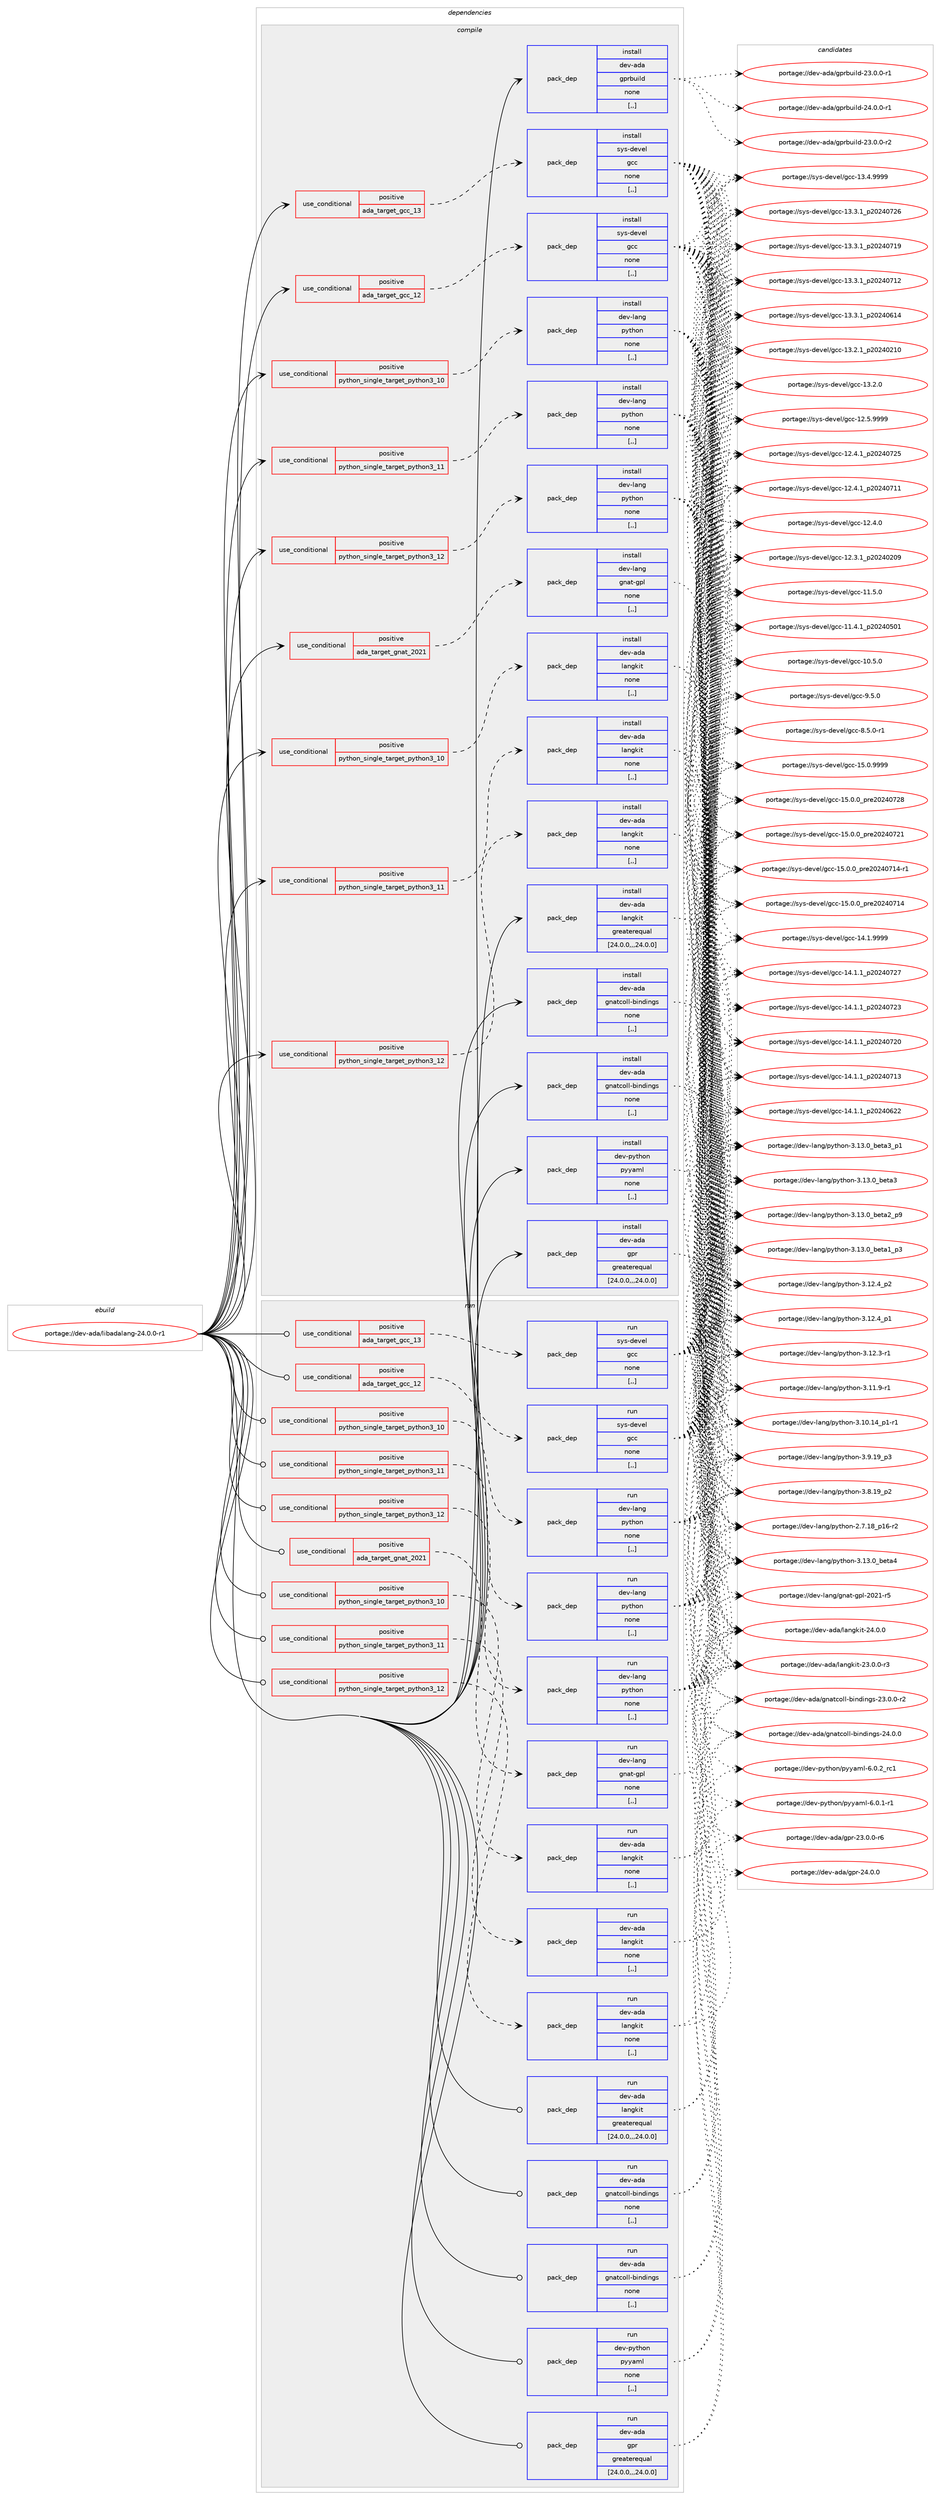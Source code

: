 digraph prolog {

# *************
# Graph options
# *************

newrank=true;
concentrate=true;
compound=true;
graph [rankdir=LR,fontname=Helvetica,fontsize=10,ranksep=1.5];#, ranksep=2.5, nodesep=0.2];
edge  [arrowhead=vee];
node  [fontname=Helvetica,fontsize=10];

# **********
# The ebuild
# **********

subgraph cluster_leftcol {
color=gray;
label=<<i>ebuild</i>>;
id [label="portage://dev-ada/libadalang-24.0.0-r1", color=red, width=4, href="../dev-ada/libadalang-24.0.0-r1.svg"];
}

# ****************
# The dependencies
# ****************

subgraph cluster_midcol {
color=gray;
label=<<i>dependencies</i>>;
subgraph cluster_compile {
fillcolor="#eeeeee";
style=filled;
label=<<i>compile</i>>;
subgraph cond16671 {
dependency64459 [label=<<TABLE BORDER="0" CELLBORDER="1" CELLSPACING="0" CELLPADDING="4"><TR><TD ROWSPAN="3" CELLPADDING="10">use_conditional</TD></TR><TR><TD>positive</TD></TR><TR><TD>ada_target_gcc_12</TD></TR></TABLE>>, shape=none, color=red];
subgraph pack46868 {
dependency64460 [label=<<TABLE BORDER="0" CELLBORDER="1" CELLSPACING="0" CELLPADDING="4" WIDTH="220"><TR><TD ROWSPAN="6" CELLPADDING="30">pack_dep</TD></TR><TR><TD WIDTH="110">install</TD></TR><TR><TD>sys-devel</TD></TR><TR><TD>gcc</TD></TR><TR><TD>none</TD></TR><TR><TD>[,,]</TD></TR></TABLE>>, shape=none, color=blue];
}
dependency64459:e -> dependency64460:w [weight=20,style="dashed",arrowhead="vee"];
}
id:e -> dependency64459:w [weight=20,style="solid",arrowhead="vee"];
subgraph cond16672 {
dependency64461 [label=<<TABLE BORDER="0" CELLBORDER="1" CELLSPACING="0" CELLPADDING="4"><TR><TD ROWSPAN="3" CELLPADDING="10">use_conditional</TD></TR><TR><TD>positive</TD></TR><TR><TD>ada_target_gcc_13</TD></TR></TABLE>>, shape=none, color=red];
subgraph pack46869 {
dependency64462 [label=<<TABLE BORDER="0" CELLBORDER="1" CELLSPACING="0" CELLPADDING="4" WIDTH="220"><TR><TD ROWSPAN="6" CELLPADDING="30">pack_dep</TD></TR><TR><TD WIDTH="110">install</TD></TR><TR><TD>sys-devel</TD></TR><TR><TD>gcc</TD></TR><TR><TD>none</TD></TR><TR><TD>[,,]</TD></TR></TABLE>>, shape=none, color=blue];
}
dependency64461:e -> dependency64462:w [weight=20,style="dashed",arrowhead="vee"];
}
id:e -> dependency64461:w [weight=20,style="solid",arrowhead="vee"];
subgraph cond16673 {
dependency64463 [label=<<TABLE BORDER="0" CELLBORDER="1" CELLSPACING="0" CELLPADDING="4"><TR><TD ROWSPAN="3" CELLPADDING="10">use_conditional</TD></TR><TR><TD>positive</TD></TR><TR><TD>ada_target_gnat_2021</TD></TR></TABLE>>, shape=none, color=red];
subgraph pack46870 {
dependency64464 [label=<<TABLE BORDER="0" CELLBORDER="1" CELLSPACING="0" CELLPADDING="4" WIDTH="220"><TR><TD ROWSPAN="6" CELLPADDING="30">pack_dep</TD></TR><TR><TD WIDTH="110">install</TD></TR><TR><TD>dev-lang</TD></TR><TR><TD>gnat-gpl</TD></TR><TR><TD>none</TD></TR><TR><TD>[,,]</TD></TR></TABLE>>, shape=none, color=blue];
}
dependency64463:e -> dependency64464:w [weight=20,style="dashed",arrowhead="vee"];
}
id:e -> dependency64463:w [weight=20,style="solid",arrowhead="vee"];
subgraph cond16674 {
dependency64465 [label=<<TABLE BORDER="0" CELLBORDER="1" CELLSPACING="0" CELLPADDING="4"><TR><TD ROWSPAN="3" CELLPADDING="10">use_conditional</TD></TR><TR><TD>positive</TD></TR><TR><TD>python_single_target_python3_10</TD></TR></TABLE>>, shape=none, color=red];
subgraph pack46871 {
dependency64466 [label=<<TABLE BORDER="0" CELLBORDER="1" CELLSPACING="0" CELLPADDING="4" WIDTH="220"><TR><TD ROWSPAN="6" CELLPADDING="30">pack_dep</TD></TR><TR><TD WIDTH="110">install</TD></TR><TR><TD>dev-ada</TD></TR><TR><TD>langkit</TD></TR><TR><TD>none</TD></TR><TR><TD>[,,]</TD></TR></TABLE>>, shape=none, color=blue];
}
dependency64465:e -> dependency64466:w [weight=20,style="dashed",arrowhead="vee"];
}
id:e -> dependency64465:w [weight=20,style="solid",arrowhead="vee"];
subgraph cond16675 {
dependency64467 [label=<<TABLE BORDER="0" CELLBORDER="1" CELLSPACING="0" CELLPADDING="4"><TR><TD ROWSPAN="3" CELLPADDING="10">use_conditional</TD></TR><TR><TD>positive</TD></TR><TR><TD>python_single_target_python3_10</TD></TR></TABLE>>, shape=none, color=red];
subgraph pack46872 {
dependency64468 [label=<<TABLE BORDER="0" CELLBORDER="1" CELLSPACING="0" CELLPADDING="4" WIDTH="220"><TR><TD ROWSPAN="6" CELLPADDING="30">pack_dep</TD></TR><TR><TD WIDTH="110">install</TD></TR><TR><TD>dev-lang</TD></TR><TR><TD>python</TD></TR><TR><TD>none</TD></TR><TR><TD>[,,]</TD></TR></TABLE>>, shape=none, color=blue];
}
dependency64467:e -> dependency64468:w [weight=20,style="dashed",arrowhead="vee"];
}
id:e -> dependency64467:w [weight=20,style="solid",arrowhead="vee"];
subgraph cond16676 {
dependency64469 [label=<<TABLE BORDER="0" CELLBORDER="1" CELLSPACING="0" CELLPADDING="4"><TR><TD ROWSPAN="3" CELLPADDING="10">use_conditional</TD></TR><TR><TD>positive</TD></TR><TR><TD>python_single_target_python3_11</TD></TR></TABLE>>, shape=none, color=red];
subgraph pack46873 {
dependency64470 [label=<<TABLE BORDER="0" CELLBORDER="1" CELLSPACING="0" CELLPADDING="4" WIDTH="220"><TR><TD ROWSPAN="6" CELLPADDING="30">pack_dep</TD></TR><TR><TD WIDTH="110">install</TD></TR><TR><TD>dev-ada</TD></TR><TR><TD>langkit</TD></TR><TR><TD>none</TD></TR><TR><TD>[,,]</TD></TR></TABLE>>, shape=none, color=blue];
}
dependency64469:e -> dependency64470:w [weight=20,style="dashed",arrowhead="vee"];
}
id:e -> dependency64469:w [weight=20,style="solid",arrowhead="vee"];
subgraph cond16677 {
dependency64471 [label=<<TABLE BORDER="0" CELLBORDER="1" CELLSPACING="0" CELLPADDING="4"><TR><TD ROWSPAN="3" CELLPADDING="10">use_conditional</TD></TR><TR><TD>positive</TD></TR><TR><TD>python_single_target_python3_11</TD></TR></TABLE>>, shape=none, color=red];
subgraph pack46874 {
dependency64472 [label=<<TABLE BORDER="0" CELLBORDER="1" CELLSPACING="0" CELLPADDING="4" WIDTH="220"><TR><TD ROWSPAN="6" CELLPADDING="30">pack_dep</TD></TR><TR><TD WIDTH="110">install</TD></TR><TR><TD>dev-lang</TD></TR><TR><TD>python</TD></TR><TR><TD>none</TD></TR><TR><TD>[,,]</TD></TR></TABLE>>, shape=none, color=blue];
}
dependency64471:e -> dependency64472:w [weight=20,style="dashed",arrowhead="vee"];
}
id:e -> dependency64471:w [weight=20,style="solid",arrowhead="vee"];
subgraph cond16678 {
dependency64473 [label=<<TABLE BORDER="0" CELLBORDER="1" CELLSPACING="0" CELLPADDING="4"><TR><TD ROWSPAN="3" CELLPADDING="10">use_conditional</TD></TR><TR><TD>positive</TD></TR><TR><TD>python_single_target_python3_12</TD></TR></TABLE>>, shape=none, color=red];
subgraph pack46875 {
dependency64474 [label=<<TABLE BORDER="0" CELLBORDER="1" CELLSPACING="0" CELLPADDING="4" WIDTH="220"><TR><TD ROWSPAN="6" CELLPADDING="30">pack_dep</TD></TR><TR><TD WIDTH="110">install</TD></TR><TR><TD>dev-ada</TD></TR><TR><TD>langkit</TD></TR><TR><TD>none</TD></TR><TR><TD>[,,]</TD></TR></TABLE>>, shape=none, color=blue];
}
dependency64473:e -> dependency64474:w [weight=20,style="dashed",arrowhead="vee"];
}
id:e -> dependency64473:w [weight=20,style="solid",arrowhead="vee"];
subgraph cond16679 {
dependency64475 [label=<<TABLE BORDER="0" CELLBORDER="1" CELLSPACING="0" CELLPADDING="4"><TR><TD ROWSPAN="3" CELLPADDING="10">use_conditional</TD></TR><TR><TD>positive</TD></TR><TR><TD>python_single_target_python3_12</TD></TR></TABLE>>, shape=none, color=red];
subgraph pack46876 {
dependency64476 [label=<<TABLE BORDER="0" CELLBORDER="1" CELLSPACING="0" CELLPADDING="4" WIDTH="220"><TR><TD ROWSPAN="6" CELLPADDING="30">pack_dep</TD></TR><TR><TD WIDTH="110">install</TD></TR><TR><TD>dev-lang</TD></TR><TR><TD>python</TD></TR><TR><TD>none</TD></TR><TR><TD>[,,]</TD></TR></TABLE>>, shape=none, color=blue];
}
dependency64475:e -> dependency64476:w [weight=20,style="dashed",arrowhead="vee"];
}
id:e -> dependency64475:w [weight=20,style="solid",arrowhead="vee"];
subgraph pack46877 {
dependency64477 [label=<<TABLE BORDER="0" CELLBORDER="1" CELLSPACING="0" CELLPADDING="4" WIDTH="220"><TR><TD ROWSPAN="6" CELLPADDING="30">pack_dep</TD></TR><TR><TD WIDTH="110">install</TD></TR><TR><TD>dev-ada</TD></TR><TR><TD>gnatcoll-bindings</TD></TR><TR><TD>none</TD></TR><TR><TD>[,,]</TD></TR></TABLE>>, shape=none, color=blue];
}
id:e -> dependency64477:w [weight=20,style="solid",arrowhead="vee"];
subgraph pack46878 {
dependency64478 [label=<<TABLE BORDER="0" CELLBORDER="1" CELLSPACING="0" CELLPADDING="4" WIDTH="220"><TR><TD ROWSPAN="6" CELLPADDING="30">pack_dep</TD></TR><TR><TD WIDTH="110">install</TD></TR><TR><TD>dev-ada</TD></TR><TR><TD>gnatcoll-bindings</TD></TR><TR><TD>none</TD></TR><TR><TD>[,,]</TD></TR></TABLE>>, shape=none, color=blue];
}
id:e -> dependency64478:w [weight=20,style="solid",arrowhead="vee"];
subgraph pack46879 {
dependency64479 [label=<<TABLE BORDER="0" CELLBORDER="1" CELLSPACING="0" CELLPADDING="4" WIDTH="220"><TR><TD ROWSPAN="6" CELLPADDING="30">pack_dep</TD></TR><TR><TD WIDTH="110">install</TD></TR><TR><TD>dev-ada</TD></TR><TR><TD>gpr</TD></TR><TR><TD>greaterequal</TD></TR><TR><TD>[24.0.0,,,24.0.0]</TD></TR></TABLE>>, shape=none, color=blue];
}
id:e -> dependency64479:w [weight=20,style="solid",arrowhead="vee"];
subgraph pack46880 {
dependency64480 [label=<<TABLE BORDER="0" CELLBORDER="1" CELLSPACING="0" CELLPADDING="4" WIDTH="220"><TR><TD ROWSPAN="6" CELLPADDING="30">pack_dep</TD></TR><TR><TD WIDTH="110">install</TD></TR><TR><TD>dev-ada</TD></TR><TR><TD>gprbuild</TD></TR><TR><TD>none</TD></TR><TR><TD>[,,]</TD></TR></TABLE>>, shape=none, color=blue];
}
id:e -> dependency64480:w [weight=20,style="solid",arrowhead="vee"];
subgraph pack46881 {
dependency64481 [label=<<TABLE BORDER="0" CELLBORDER="1" CELLSPACING="0" CELLPADDING="4" WIDTH="220"><TR><TD ROWSPAN="6" CELLPADDING="30">pack_dep</TD></TR><TR><TD WIDTH="110">install</TD></TR><TR><TD>dev-ada</TD></TR><TR><TD>langkit</TD></TR><TR><TD>greaterequal</TD></TR><TR><TD>[24.0.0,,,24.0.0]</TD></TR></TABLE>>, shape=none, color=blue];
}
id:e -> dependency64481:w [weight=20,style="solid",arrowhead="vee"];
subgraph pack46882 {
dependency64482 [label=<<TABLE BORDER="0" CELLBORDER="1" CELLSPACING="0" CELLPADDING="4" WIDTH="220"><TR><TD ROWSPAN="6" CELLPADDING="30">pack_dep</TD></TR><TR><TD WIDTH="110">install</TD></TR><TR><TD>dev-python</TD></TR><TR><TD>pyyaml</TD></TR><TR><TD>none</TD></TR><TR><TD>[,,]</TD></TR></TABLE>>, shape=none, color=blue];
}
id:e -> dependency64482:w [weight=20,style="solid",arrowhead="vee"];
}
subgraph cluster_compileandrun {
fillcolor="#eeeeee";
style=filled;
label=<<i>compile and run</i>>;
}
subgraph cluster_run {
fillcolor="#eeeeee";
style=filled;
label=<<i>run</i>>;
subgraph cond16680 {
dependency64483 [label=<<TABLE BORDER="0" CELLBORDER="1" CELLSPACING="0" CELLPADDING="4"><TR><TD ROWSPAN="3" CELLPADDING="10">use_conditional</TD></TR><TR><TD>positive</TD></TR><TR><TD>ada_target_gcc_12</TD></TR></TABLE>>, shape=none, color=red];
subgraph pack46883 {
dependency64484 [label=<<TABLE BORDER="0" CELLBORDER="1" CELLSPACING="0" CELLPADDING="4" WIDTH="220"><TR><TD ROWSPAN="6" CELLPADDING="30">pack_dep</TD></TR><TR><TD WIDTH="110">run</TD></TR><TR><TD>sys-devel</TD></TR><TR><TD>gcc</TD></TR><TR><TD>none</TD></TR><TR><TD>[,,]</TD></TR></TABLE>>, shape=none, color=blue];
}
dependency64483:e -> dependency64484:w [weight=20,style="dashed",arrowhead="vee"];
}
id:e -> dependency64483:w [weight=20,style="solid",arrowhead="odot"];
subgraph cond16681 {
dependency64485 [label=<<TABLE BORDER="0" CELLBORDER="1" CELLSPACING="0" CELLPADDING="4"><TR><TD ROWSPAN="3" CELLPADDING="10">use_conditional</TD></TR><TR><TD>positive</TD></TR><TR><TD>ada_target_gcc_13</TD></TR></TABLE>>, shape=none, color=red];
subgraph pack46884 {
dependency64486 [label=<<TABLE BORDER="0" CELLBORDER="1" CELLSPACING="0" CELLPADDING="4" WIDTH="220"><TR><TD ROWSPAN="6" CELLPADDING="30">pack_dep</TD></TR><TR><TD WIDTH="110">run</TD></TR><TR><TD>sys-devel</TD></TR><TR><TD>gcc</TD></TR><TR><TD>none</TD></TR><TR><TD>[,,]</TD></TR></TABLE>>, shape=none, color=blue];
}
dependency64485:e -> dependency64486:w [weight=20,style="dashed",arrowhead="vee"];
}
id:e -> dependency64485:w [weight=20,style="solid",arrowhead="odot"];
subgraph cond16682 {
dependency64487 [label=<<TABLE BORDER="0" CELLBORDER="1" CELLSPACING="0" CELLPADDING="4"><TR><TD ROWSPAN="3" CELLPADDING="10">use_conditional</TD></TR><TR><TD>positive</TD></TR><TR><TD>ada_target_gnat_2021</TD></TR></TABLE>>, shape=none, color=red];
subgraph pack46885 {
dependency64488 [label=<<TABLE BORDER="0" CELLBORDER="1" CELLSPACING="0" CELLPADDING="4" WIDTH="220"><TR><TD ROWSPAN="6" CELLPADDING="30">pack_dep</TD></TR><TR><TD WIDTH="110">run</TD></TR><TR><TD>dev-lang</TD></TR><TR><TD>gnat-gpl</TD></TR><TR><TD>none</TD></TR><TR><TD>[,,]</TD></TR></TABLE>>, shape=none, color=blue];
}
dependency64487:e -> dependency64488:w [weight=20,style="dashed",arrowhead="vee"];
}
id:e -> dependency64487:w [weight=20,style="solid",arrowhead="odot"];
subgraph cond16683 {
dependency64489 [label=<<TABLE BORDER="0" CELLBORDER="1" CELLSPACING="0" CELLPADDING="4"><TR><TD ROWSPAN="3" CELLPADDING="10">use_conditional</TD></TR><TR><TD>positive</TD></TR><TR><TD>python_single_target_python3_10</TD></TR></TABLE>>, shape=none, color=red];
subgraph pack46886 {
dependency64490 [label=<<TABLE BORDER="0" CELLBORDER="1" CELLSPACING="0" CELLPADDING="4" WIDTH="220"><TR><TD ROWSPAN="6" CELLPADDING="30">pack_dep</TD></TR><TR><TD WIDTH="110">run</TD></TR><TR><TD>dev-ada</TD></TR><TR><TD>langkit</TD></TR><TR><TD>none</TD></TR><TR><TD>[,,]</TD></TR></TABLE>>, shape=none, color=blue];
}
dependency64489:e -> dependency64490:w [weight=20,style="dashed",arrowhead="vee"];
}
id:e -> dependency64489:w [weight=20,style="solid",arrowhead="odot"];
subgraph cond16684 {
dependency64491 [label=<<TABLE BORDER="0" CELLBORDER="1" CELLSPACING="0" CELLPADDING="4"><TR><TD ROWSPAN="3" CELLPADDING="10">use_conditional</TD></TR><TR><TD>positive</TD></TR><TR><TD>python_single_target_python3_10</TD></TR></TABLE>>, shape=none, color=red];
subgraph pack46887 {
dependency64492 [label=<<TABLE BORDER="0" CELLBORDER="1" CELLSPACING="0" CELLPADDING="4" WIDTH="220"><TR><TD ROWSPAN="6" CELLPADDING="30">pack_dep</TD></TR><TR><TD WIDTH="110">run</TD></TR><TR><TD>dev-lang</TD></TR><TR><TD>python</TD></TR><TR><TD>none</TD></TR><TR><TD>[,,]</TD></TR></TABLE>>, shape=none, color=blue];
}
dependency64491:e -> dependency64492:w [weight=20,style="dashed",arrowhead="vee"];
}
id:e -> dependency64491:w [weight=20,style="solid",arrowhead="odot"];
subgraph cond16685 {
dependency64493 [label=<<TABLE BORDER="0" CELLBORDER="1" CELLSPACING="0" CELLPADDING="4"><TR><TD ROWSPAN="3" CELLPADDING="10">use_conditional</TD></TR><TR><TD>positive</TD></TR><TR><TD>python_single_target_python3_11</TD></TR></TABLE>>, shape=none, color=red];
subgraph pack46888 {
dependency64494 [label=<<TABLE BORDER="0" CELLBORDER="1" CELLSPACING="0" CELLPADDING="4" WIDTH="220"><TR><TD ROWSPAN="6" CELLPADDING="30">pack_dep</TD></TR><TR><TD WIDTH="110">run</TD></TR><TR><TD>dev-ada</TD></TR><TR><TD>langkit</TD></TR><TR><TD>none</TD></TR><TR><TD>[,,]</TD></TR></TABLE>>, shape=none, color=blue];
}
dependency64493:e -> dependency64494:w [weight=20,style="dashed",arrowhead="vee"];
}
id:e -> dependency64493:w [weight=20,style="solid",arrowhead="odot"];
subgraph cond16686 {
dependency64495 [label=<<TABLE BORDER="0" CELLBORDER="1" CELLSPACING="0" CELLPADDING="4"><TR><TD ROWSPAN="3" CELLPADDING="10">use_conditional</TD></TR><TR><TD>positive</TD></TR><TR><TD>python_single_target_python3_11</TD></TR></TABLE>>, shape=none, color=red];
subgraph pack46889 {
dependency64496 [label=<<TABLE BORDER="0" CELLBORDER="1" CELLSPACING="0" CELLPADDING="4" WIDTH="220"><TR><TD ROWSPAN="6" CELLPADDING="30">pack_dep</TD></TR><TR><TD WIDTH="110">run</TD></TR><TR><TD>dev-lang</TD></TR><TR><TD>python</TD></TR><TR><TD>none</TD></TR><TR><TD>[,,]</TD></TR></TABLE>>, shape=none, color=blue];
}
dependency64495:e -> dependency64496:w [weight=20,style="dashed",arrowhead="vee"];
}
id:e -> dependency64495:w [weight=20,style="solid",arrowhead="odot"];
subgraph cond16687 {
dependency64497 [label=<<TABLE BORDER="0" CELLBORDER="1" CELLSPACING="0" CELLPADDING="4"><TR><TD ROWSPAN="3" CELLPADDING="10">use_conditional</TD></TR><TR><TD>positive</TD></TR><TR><TD>python_single_target_python3_12</TD></TR></TABLE>>, shape=none, color=red];
subgraph pack46890 {
dependency64498 [label=<<TABLE BORDER="0" CELLBORDER="1" CELLSPACING="0" CELLPADDING="4" WIDTH="220"><TR><TD ROWSPAN="6" CELLPADDING="30">pack_dep</TD></TR><TR><TD WIDTH="110">run</TD></TR><TR><TD>dev-ada</TD></TR><TR><TD>langkit</TD></TR><TR><TD>none</TD></TR><TR><TD>[,,]</TD></TR></TABLE>>, shape=none, color=blue];
}
dependency64497:e -> dependency64498:w [weight=20,style="dashed",arrowhead="vee"];
}
id:e -> dependency64497:w [weight=20,style="solid",arrowhead="odot"];
subgraph cond16688 {
dependency64499 [label=<<TABLE BORDER="0" CELLBORDER="1" CELLSPACING="0" CELLPADDING="4"><TR><TD ROWSPAN="3" CELLPADDING="10">use_conditional</TD></TR><TR><TD>positive</TD></TR><TR><TD>python_single_target_python3_12</TD></TR></TABLE>>, shape=none, color=red];
subgraph pack46891 {
dependency64500 [label=<<TABLE BORDER="0" CELLBORDER="1" CELLSPACING="0" CELLPADDING="4" WIDTH="220"><TR><TD ROWSPAN="6" CELLPADDING="30">pack_dep</TD></TR><TR><TD WIDTH="110">run</TD></TR><TR><TD>dev-lang</TD></TR><TR><TD>python</TD></TR><TR><TD>none</TD></TR><TR><TD>[,,]</TD></TR></TABLE>>, shape=none, color=blue];
}
dependency64499:e -> dependency64500:w [weight=20,style="dashed",arrowhead="vee"];
}
id:e -> dependency64499:w [weight=20,style="solid",arrowhead="odot"];
subgraph pack46892 {
dependency64501 [label=<<TABLE BORDER="0" CELLBORDER="1" CELLSPACING="0" CELLPADDING="4" WIDTH="220"><TR><TD ROWSPAN="6" CELLPADDING="30">pack_dep</TD></TR><TR><TD WIDTH="110">run</TD></TR><TR><TD>dev-ada</TD></TR><TR><TD>gnatcoll-bindings</TD></TR><TR><TD>none</TD></TR><TR><TD>[,,]</TD></TR></TABLE>>, shape=none, color=blue];
}
id:e -> dependency64501:w [weight=20,style="solid",arrowhead="odot"];
subgraph pack46893 {
dependency64502 [label=<<TABLE BORDER="0" CELLBORDER="1" CELLSPACING="0" CELLPADDING="4" WIDTH="220"><TR><TD ROWSPAN="6" CELLPADDING="30">pack_dep</TD></TR><TR><TD WIDTH="110">run</TD></TR><TR><TD>dev-ada</TD></TR><TR><TD>gnatcoll-bindings</TD></TR><TR><TD>none</TD></TR><TR><TD>[,,]</TD></TR></TABLE>>, shape=none, color=blue];
}
id:e -> dependency64502:w [weight=20,style="solid",arrowhead="odot"];
subgraph pack46894 {
dependency64503 [label=<<TABLE BORDER="0" CELLBORDER="1" CELLSPACING="0" CELLPADDING="4" WIDTH="220"><TR><TD ROWSPAN="6" CELLPADDING="30">pack_dep</TD></TR><TR><TD WIDTH="110">run</TD></TR><TR><TD>dev-ada</TD></TR><TR><TD>gpr</TD></TR><TR><TD>greaterequal</TD></TR><TR><TD>[24.0.0,,,24.0.0]</TD></TR></TABLE>>, shape=none, color=blue];
}
id:e -> dependency64503:w [weight=20,style="solid",arrowhead="odot"];
subgraph pack46895 {
dependency64504 [label=<<TABLE BORDER="0" CELLBORDER="1" CELLSPACING="0" CELLPADDING="4" WIDTH="220"><TR><TD ROWSPAN="6" CELLPADDING="30">pack_dep</TD></TR><TR><TD WIDTH="110">run</TD></TR><TR><TD>dev-ada</TD></TR><TR><TD>langkit</TD></TR><TR><TD>greaterequal</TD></TR><TR><TD>[24.0.0,,,24.0.0]</TD></TR></TABLE>>, shape=none, color=blue];
}
id:e -> dependency64504:w [weight=20,style="solid",arrowhead="odot"];
subgraph pack46896 {
dependency64505 [label=<<TABLE BORDER="0" CELLBORDER="1" CELLSPACING="0" CELLPADDING="4" WIDTH="220"><TR><TD ROWSPAN="6" CELLPADDING="30">pack_dep</TD></TR><TR><TD WIDTH="110">run</TD></TR><TR><TD>dev-python</TD></TR><TR><TD>pyyaml</TD></TR><TR><TD>none</TD></TR><TR><TD>[,,]</TD></TR></TABLE>>, shape=none, color=blue];
}
id:e -> dependency64505:w [weight=20,style="solid",arrowhead="odot"];
}
}

# **************
# The candidates
# **************

subgraph cluster_choices {
rank=same;
color=gray;
label=<<i>candidates</i>>;

subgraph choice46868 {
color=black;
nodesep=1;
choice1151211154510010111810110847103999945495346484657575757 [label="portage://sys-devel/gcc-15.0.9999", color=red, width=4,href="../sys-devel/gcc-15.0.9999.svg"];
choice1151211154510010111810110847103999945495346484648951121141015048505248555056 [label="portage://sys-devel/gcc-15.0.0_pre20240728", color=red, width=4,href="../sys-devel/gcc-15.0.0_pre20240728.svg"];
choice1151211154510010111810110847103999945495346484648951121141015048505248555049 [label="portage://sys-devel/gcc-15.0.0_pre20240721", color=red, width=4,href="../sys-devel/gcc-15.0.0_pre20240721.svg"];
choice11512111545100101118101108471039999454953464846489511211410150485052485549524511449 [label="portage://sys-devel/gcc-15.0.0_pre20240714-r1", color=red, width=4,href="../sys-devel/gcc-15.0.0_pre20240714-r1.svg"];
choice1151211154510010111810110847103999945495346484648951121141015048505248554952 [label="portage://sys-devel/gcc-15.0.0_pre20240714", color=red, width=4,href="../sys-devel/gcc-15.0.0_pre20240714.svg"];
choice1151211154510010111810110847103999945495246494657575757 [label="portage://sys-devel/gcc-14.1.9999", color=red, width=4,href="../sys-devel/gcc-14.1.9999.svg"];
choice1151211154510010111810110847103999945495246494649951125048505248555055 [label="portage://sys-devel/gcc-14.1.1_p20240727", color=red, width=4,href="../sys-devel/gcc-14.1.1_p20240727.svg"];
choice1151211154510010111810110847103999945495246494649951125048505248555051 [label="portage://sys-devel/gcc-14.1.1_p20240723", color=red, width=4,href="../sys-devel/gcc-14.1.1_p20240723.svg"];
choice1151211154510010111810110847103999945495246494649951125048505248555048 [label="portage://sys-devel/gcc-14.1.1_p20240720", color=red, width=4,href="../sys-devel/gcc-14.1.1_p20240720.svg"];
choice1151211154510010111810110847103999945495246494649951125048505248554951 [label="portage://sys-devel/gcc-14.1.1_p20240713", color=red, width=4,href="../sys-devel/gcc-14.1.1_p20240713.svg"];
choice1151211154510010111810110847103999945495246494649951125048505248545050 [label="portage://sys-devel/gcc-14.1.1_p20240622", color=red, width=4,href="../sys-devel/gcc-14.1.1_p20240622.svg"];
choice1151211154510010111810110847103999945495146524657575757 [label="portage://sys-devel/gcc-13.4.9999", color=red, width=4,href="../sys-devel/gcc-13.4.9999.svg"];
choice1151211154510010111810110847103999945495146514649951125048505248555054 [label="portage://sys-devel/gcc-13.3.1_p20240726", color=red, width=4,href="../sys-devel/gcc-13.3.1_p20240726.svg"];
choice1151211154510010111810110847103999945495146514649951125048505248554957 [label="portage://sys-devel/gcc-13.3.1_p20240719", color=red, width=4,href="../sys-devel/gcc-13.3.1_p20240719.svg"];
choice1151211154510010111810110847103999945495146514649951125048505248554950 [label="portage://sys-devel/gcc-13.3.1_p20240712", color=red, width=4,href="../sys-devel/gcc-13.3.1_p20240712.svg"];
choice1151211154510010111810110847103999945495146514649951125048505248544952 [label="portage://sys-devel/gcc-13.3.1_p20240614", color=red, width=4,href="../sys-devel/gcc-13.3.1_p20240614.svg"];
choice1151211154510010111810110847103999945495146504649951125048505248504948 [label="portage://sys-devel/gcc-13.2.1_p20240210", color=red, width=4,href="../sys-devel/gcc-13.2.1_p20240210.svg"];
choice1151211154510010111810110847103999945495146504648 [label="portage://sys-devel/gcc-13.2.0", color=red, width=4,href="../sys-devel/gcc-13.2.0.svg"];
choice1151211154510010111810110847103999945495046534657575757 [label="portage://sys-devel/gcc-12.5.9999", color=red, width=4,href="../sys-devel/gcc-12.5.9999.svg"];
choice1151211154510010111810110847103999945495046524649951125048505248555053 [label="portage://sys-devel/gcc-12.4.1_p20240725", color=red, width=4,href="../sys-devel/gcc-12.4.1_p20240725.svg"];
choice1151211154510010111810110847103999945495046524649951125048505248554949 [label="portage://sys-devel/gcc-12.4.1_p20240711", color=red, width=4,href="../sys-devel/gcc-12.4.1_p20240711.svg"];
choice1151211154510010111810110847103999945495046524648 [label="portage://sys-devel/gcc-12.4.0", color=red, width=4,href="../sys-devel/gcc-12.4.0.svg"];
choice1151211154510010111810110847103999945495046514649951125048505248504857 [label="portage://sys-devel/gcc-12.3.1_p20240209", color=red, width=4,href="../sys-devel/gcc-12.3.1_p20240209.svg"];
choice1151211154510010111810110847103999945494946534648 [label="portage://sys-devel/gcc-11.5.0", color=red, width=4,href="../sys-devel/gcc-11.5.0.svg"];
choice1151211154510010111810110847103999945494946524649951125048505248534849 [label="portage://sys-devel/gcc-11.4.1_p20240501", color=red, width=4,href="../sys-devel/gcc-11.4.1_p20240501.svg"];
choice1151211154510010111810110847103999945494846534648 [label="portage://sys-devel/gcc-10.5.0", color=red, width=4,href="../sys-devel/gcc-10.5.0.svg"];
choice11512111545100101118101108471039999455746534648 [label="portage://sys-devel/gcc-9.5.0", color=red, width=4,href="../sys-devel/gcc-9.5.0.svg"];
choice115121115451001011181011084710399994556465346484511449 [label="portage://sys-devel/gcc-8.5.0-r1", color=red, width=4,href="../sys-devel/gcc-8.5.0-r1.svg"];
dependency64460:e -> choice1151211154510010111810110847103999945495346484657575757:w [style=dotted,weight="100"];
dependency64460:e -> choice1151211154510010111810110847103999945495346484648951121141015048505248555056:w [style=dotted,weight="100"];
dependency64460:e -> choice1151211154510010111810110847103999945495346484648951121141015048505248555049:w [style=dotted,weight="100"];
dependency64460:e -> choice11512111545100101118101108471039999454953464846489511211410150485052485549524511449:w [style=dotted,weight="100"];
dependency64460:e -> choice1151211154510010111810110847103999945495346484648951121141015048505248554952:w [style=dotted,weight="100"];
dependency64460:e -> choice1151211154510010111810110847103999945495246494657575757:w [style=dotted,weight="100"];
dependency64460:e -> choice1151211154510010111810110847103999945495246494649951125048505248555055:w [style=dotted,weight="100"];
dependency64460:e -> choice1151211154510010111810110847103999945495246494649951125048505248555051:w [style=dotted,weight="100"];
dependency64460:e -> choice1151211154510010111810110847103999945495246494649951125048505248555048:w [style=dotted,weight="100"];
dependency64460:e -> choice1151211154510010111810110847103999945495246494649951125048505248554951:w [style=dotted,weight="100"];
dependency64460:e -> choice1151211154510010111810110847103999945495246494649951125048505248545050:w [style=dotted,weight="100"];
dependency64460:e -> choice1151211154510010111810110847103999945495146524657575757:w [style=dotted,weight="100"];
dependency64460:e -> choice1151211154510010111810110847103999945495146514649951125048505248555054:w [style=dotted,weight="100"];
dependency64460:e -> choice1151211154510010111810110847103999945495146514649951125048505248554957:w [style=dotted,weight="100"];
dependency64460:e -> choice1151211154510010111810110847103999945495146514649951125048505248554950:w [style=dotted,weight="100"];
dependency64460:e -> choice1151211154510010111810110847103999945495146514649951125048505248544952:w [style=dotted,weight="100"];
dependency64460:e -> choice1151211154510010111810110847103999945495146504649951125048505248504948:w [style=dotted,weight="100"];
dependency64460:e -> choice1151211154510010111810110847103999945495146504648:w [style=dotted,weight="100"];
dependency64460:e -> choice1151211154510010111810110847103999945495046534657575757:w [style=dotted,weight="100"];
dependency64460:e -> choice1151211154510010111810110847103999945495046524649951125048505248555053:w [style=dotted,weight="100"];
dependency64460:e -> choice1151211154510010111810110847103999945495046524649951125048505248554949:w [style=dotted,weight="100"];
dependency64460:e -> choice1151211154510010111810110847103999945495046524648:w [style=dotted,weight="100"];
dependency64460:e -> choice1151211154510010111810110847103999945495046514649951125048505248504857:w [style=dotted,weight="100"];
dependency64460:e -> choice1151211154510010111810110847103999945494946534648:w [style=dotted,weight="100"];
dependency64460:e -> choice1151211154510010111810110847103999945494946524649951125048505248534849:w [style=dotted,weight="100"];
dependency64460:e -> choice1151211154510010111810110847103999945494846534648:w [style=dotted,weight="100"];
dependency64460:e -> choice11512111545100101118101108471039999455746534648:w [style=dotted,weight="100"];
dependency64460:e -> choice115121115451001011181011084710399994556465346484511449:w [style=dotted,weight="100"];
}
subgraph choice46869 {
color=black;
nodesep=1;
choice1151211154510010111810110847103999945495346484657575757 [label="portage://sys-devel/gcc-15.0.9999", color=red, width=4,href="../sys-devel/gcc-15.0.9999.svg"];
choice1151211154510010111810110847103999945495346484648951121141015048505248555056 [label="portage://sys-devel/gcc-15.0.0_pre20240728", color=red, width=4,href="../sys-devel/gcc-15.0.0_pre20240728.svg"];
choice1151211154510010111810110847103999945495346484648951121141015048505248555049 [label="portage://sys-devel/gcc-15.0.0_pre20240721", color=red, width=4,href="../sys-devel/gcc-15.0.0_pre20240721.svg"];
choice11512111545100101118101108471039999454953464846489511211410150485052485549524511449 [label="portage://sys-devel/gcc-15.0.0_pre20240714-r1", color=red, width=4,href="../sys-devel/gcc-15.0.0_pre20240714-r1.svg"];
choice1151211154510010111810110847103999945495346484648951121141015048505248554952 [label="portage://sys-devel/gcc-15.0.0_pre20240714", color=red, width=4,href="../sys-devel/gcc-15.0.0_pre20240714.svg"];
choice1151211154510010111810110847103999945495246494657575757 [label="portage://sys-devel/gcc-14.1.9999", color=red, width=4,href="../sys-devel/gcc-14.1.9999.svg"];
choice1151211154510010111810110847103999945495246494649951125048505248555055 [label="portage://sys-devel/gcc-14.1.1_p20240727", color=red, width=4,href="../sys-devel/gcc-14.1.1_p20240727.svg"];
choice1151211154510010111810110847103999945495246494649951125048505248555051 [label="portage://sys-devel/gcc-14.1.1_p20240723", color=red, width=4,href="../sys-devel/gcc-14.1.1_p20240723.svg"];
choice1151211154510010111810110847103999945495246494649951125048505248555048 [label="portage://sys-devel/gcc-14.1.1_p20240720", color=red, width=4,href="../sys-devel/gcc-14.1.1_p20240720.svg"];
choice1151211154510010111810110847103999945495246494649951125048505248554951 [label="portage://sys-devel/gcc-14.1.1_p20240713", color=red, width=4,href="../sys-devel/gcc-14.1.1_p20240713.svg"];
choice1151211154510010111810110847103999945495246494649951125048505248545050 [label="portage://sys-devel/gcc-14.1.1_p20240622", color=red, width=4,href="../sys-devel/gcc-14.1.1_p20240622.svg"];
choice1151211154510010111810110847103999945495146524657575757 [label="portage://sys-devel/gcc-13.4.9999", color=red, width=4,href="../sys-devel/gcc-13.4.9999.svg"];
choice1151211154510010111810110847103999945495146514649951125048505248555054 [label="portage://sys-devel/gcc-13.3.1_p20240726", color=red, width=4,href="../sys-devel/gcc-13.3.1_p20240726.svg"];
choice1151211154510010111810110847103999945495146514649951125048505248554957 [label="portage://sys-devel/gcc-13.3.1_p20240719", color=red, width=4,href="../sys-devel/gcc-13.3.1_p20240719.svg"];
choice1151211154510010111810110847103999945495146514649951125048505248554950 [label="portage://sys-devel/gcc-13.3.1_p20240712", color=red, width=4,href="../sys-devel/gcc-13.3.1_p20240712.svg"];
choice1151211154510010111810110847103999945495146514649951125048505248544952 [label="portage://sys-devel/gcc-13.3.1_p20240614", color=red, width=4,href="../sys-devel/gcc-13.3.1_p20240614.svg"];
choice1151211154510010111810110847103999945495146504649951125048505248504948 [label="portage://sys-devel/gcc-13.2.1_p20240210", color=red, width=4,href="../sys-devel/gcc-13.2.1_p20240210.svg"];
choice1151211154510010111810110847103999945495146504648 [label="portage://sys-devel/gcc-13.2.0", color=red, width=4,href="../sys-devel/gcc-13.2.0.svg"];
choice1151211154510010111810110847103999945495046534657575757 [label="portage://sys-devel/gcc-12.5.9999", color=red, width=4,href="../sys-devel/gcc-12.5.9999.svg"];
choice1151211154510010111810110847103999945495046524649951125048505248555053 [label="portage://sys-devel/gcc-12.4.1_p20240725", color=red, width=4,href="../sys-devel/gcc-12.4.1_p20240725.svg"];
choice1151211154510010111810110847103999945495046524649951125048505248554949 [label="portage://sys-devel/gcc-12.4.1_p20240711", color=red, width=4,href="../sys-devel/gcc-12.4.1_p20240711.svg"];
choice1151211154510010111810110847103999945495046524648 [label="portage://sys-devel/gcc-12.4.0", color=red, width=4,href="../sys-devel/gcc-12.4.0.svg"];
choice1151211154510010111810110847103999945495046514649951125048505248504857 [label="portage://sys-devel/gcc-12.3.1_p20240209", color=red, width=4,href="../sys-devel/gcc-12.3.1_p20240209.svg"];
choice1151211154510010111810110847103999945494946534648 [label="portage://sys-devel/gcc-11.5.0", color=red, width=4,href="../sys-devel/gcc-11.5.0.svg"];
choice1151211154510010111810110847103999945494946524649951125048505248534849 [label="portage://sys-devel/gcc-11.4.1_p20240501", color=red, width=4,href="../sys-devel/gcc-11.4.1_p20240501.svg"];
choice1151211154510010111810110847103999945494846534648 [label="portage://sys-devel/gcc-10.5.0", color=red, width=4,href="../sys-devel/gcc-10.5.0.svg"];
choice11512111545100101118101108471039999455746534648 [label="portage://sys-devel/gcc-9.5.0", color=red, width=4,href="../sys-devel/gcc-9.5.0.svg"];
choice115121115451001011181011084710399994556465346484511449 [label="portage://sys-devel/gcc-8.5.0-r1", color=red, width=4,href="../sys-devel/gcc-8.5.0-r1.svg"];
dependency64462:e -> choice1151211154510010111810110847103999945495346484657575757:w [style=dotted,weight="100"];
dependency64462:e -> choice1151211154510010111810110847103999945495346484648951121141015048505248555056:w [style=dotted,weight="100"];
dependency64462:e -> choice1151211154510010111810110847103999945495346484648951121141015048505248555049:w [style=dotted,weight="100"];
dependency64462:e -> choice11512111545100101118101108471039999454953464846489511211410150485052485549524511449:w [style=dotted,weight="100"];
dependency64462:e -> choice1151211154510010111810110847103999945495346484648951121141015048505248554952:w [style=dotted,weight="100"];
dependency64462:e -> choice1151211154510010111810110847103999945495246494657575757:w [style=dotted,weight="100"];
dependency64462:e -> choice1151211154510010111810110847103999945495246494649951125048505248555055:w [style=dotted,weight="100"];
dependency64462:e -> choice1151211154510010111810110847103999945495246494649951125048505248555051:w [style=dotted,weight="100"];
dependency64462:e -> choice1151211154510010111810110847103999945495246494649951125048505248555048:w [style=dotted,weight="100"];
dependency64462:e -> choice1151211154510010111810110847103999945495246494649951125048505248554951:w [style=dotted,weight="100"];
dependency64462:e -> choice1151211154510010111810110847103999945495246494649951125048505248545050:w [style=dotted,weight="100"];
dependency64462:e -> choice1151211154510010111810110847103999945495146524657575757:w [style=dotted,weight="100"];
dependency64462:e -> choice1151211154510010111810110847103999945495146514649951125048505248555054:w [style=dotted,weight="100"];
dependency64462:e -> choice1151211154510010111810110847103999945495146514649951125048505248554957:w [style=dotted,weight="100"];
dependency64462:e -> choice1151211154510010111810110847103999945495146514649951125048505248554950:w [style=dotted,weight="100"];
dependency64462:e -> choice1151211154510010111810110847103999945495146514649951125048505248544952:w [style=dotted,weight="100"];
dependency64462:e -> choice1151211154510010111810110847103999945495146504649951125048505248504948:w [style=dotted,weight="100"];
dependency64462:e -> choice1151211154510010111810110847103999945495146504648:w [style=dotted,weight="100"];
dependency64462:e -> choice1151211154510010111810110847103999945495046534657575757:w [style=dotted,weight="100"];
dependency64462:e -> choice1151211154510010111810110847103999945495046524649951125048505248555053:w [style=dotted,weight="100"];
dependency64462:e -> choice1151211154510010111810110847103999945495046524649951125048505248554949:w [style=dotted,weight="100"];
dependency64462:e -> choice1151211154510010111810110847103999945495046524648:w [style=dotted,weight="100"];
dependency64462:e -> choice1151211154510010111810110847103999945495046514649951125048505248504857:w [style=dotted,weight="100"];
dependency64462:e -> choice1151211154510010111810110847103999945494946534648:w [style=dotted,weight="100"];
dependency64462:e -> choice1151211154510010111810110847103999945494946524649951125048505248534849:w [style=dotted,weight="100"];
dependency64462:e -> choice1151211154510010111810110847103999945494846534648:w [style=dotted,weight="100"];
dependency64462:e -> choice11512111545100101118101108471039999455746534648:w [style=dotted,weight="100"];
dependency64462:e -> choice115121115451001011181011084710399994556465346484511449:w [style=dotted,weight="100"];
}
subgraph choice46870 {
color=black;
nodesep=1;
choice100101118451089711010347103110971164510311210845504850494511453 [label="portage://dev-lang/gnat-gpl-2021-r5", color=red, width=4,href="../dev-lang/gnat-gpl-2021-r5.svg"];
dependency64464:e -> choice100101118451089711010347103110971164510311210845504850494511453:w [style=dotted,weight="100"];
}
subgraph choice46871 {
color=black;
nodesep=1;
choice100101118459710097471089711010310710511645505246484648 [label="portage://dev-ada/langkit-24.0.0", color=red, width=4,href="../dev-ada/langkit-24.0.0.svg"];
choice1001011184597100974710897110103107105116455051464846484511451 [label="portage://dev-ada/langkit-23.0.0-r3", color=red, width=4,href="../dev-ada/langkit-23.0.0-r3.svg"];
dependency64466:e -> choice100101118459710097471089711010310710511645505246484648:w [style=dotted,weight="100"];
dependency64466:e -> choice1001011184597100974710897110103107105116455051464846484511451:w [style=dotted,weight="100"];
}
subgraph choice46872 {
color=black;
nodesep=1;
choice1001011184510897110103471121211161041111104551464951464895981011169752 [label="portage://dev-lang/python-3.13.0_beta4", color=red, width=4,href="../dev-lang/python-3.13.0_beta4.svg"];
choice10010111845108971101034711212111610411111045514649514648959810111697519511249 [label="portage://dev-lang/python-3.13.0_beta3_p1", color=red, width=4,href="../dev-lang/python-3.13.0_beta3_p1.svg"];
choice1001011184510897110103471121211161041111104551464951464895981011169751 [label="portage://dev-lang/python-3.13.0_beta3", color=red, width=4,href="../dev-lang/python-3.13.0_beta3.svg"];
choice10010111845108971101034711212111610411111045514649514648959810111697509511257 [label="portage://dev-lang/python-3.13.0_beta2_p9", color=red, width=4,href="../dev-lang/python-3.13.0_beta2_p9.svg"];
choice10010111845108971101034711212111610411111045514649514648959810111697499511251 [label="portage://dev-lang/python-3.13.0_beta1_p3", color=red, width=4,href="../dev-lang/python-3.13.0_beta1_p3.svg"];
choice100101118451089711010347112121116104111110455146495046529511250 [label="portage://dev-lang/python-3.12.4_p2", color=red, width=4,href="../dev-lang/python-3.12.4_p2.svg"];
choice100101118451089711010347112121116104111110455146495046529511249 [label="portage://dev-lang/python-3.12.4_p1", color=red, width=4,href="../dev-lang/python-3.12.4_p1.svg"];
choice100101118451089711010347112121116104111110455146495046514511449 [label="portage://dev-lang/python-3.12.3-r1", color=red, width=4,href="../dev-lang/python-3.12.3-r1.svg"];
choice100101118451089711010347112121116104111110455146494946574511449 [label="portage://dev-lang/python-3.11.9-r1", color=red, width=4,href="../dev-lang/python-3.11.9-r1.svg"];
choice100101118451089711010347112121116104111110455146494846495295112494511449 [label="portage://dev-lang/python-3.10.14_p1-r1", color=red, width=4,href="../dev-lang/python-3.10.14_p1-r1.svg"];
choice100101118451089711010347112121116104111110455146574649579511251 [label="portage://dev-lang/python-3.9.19_p3", color=red, width=4,href="../dev-lang/python-3.9.19_p3.svg"];
choice100101118451089711010347112121116104111110455146564649579511250 [label="portage://dev-lang/python-3.8.19_p2", color=red, width=4,href="../dev-lang/python-3.8.19_p2.svg"];
choice100101118451089711010347112121116104111110455046554649569511249544511450 [label="portage://dev-lang/python-2.7.18_p16-r2", color=red, width=4,href="../dev-lang/python-2.7.18_p16-r2.svg"];
dependency64468:e -> choice1001011184510897110103471121211161041111104551464951464895981011169752:w [style=dotted,weight="100"];
dependency64468:e -> choice10010111845108971101034711212111610411111045514649514648959810111697519511249:w [style=dotted,weight="100"];
dependency64468:e -> choice1001011184510897110103471121211161041111104551464951464895981011169751:w [style=dotted,weight="100"];
dependency64468:e -> choice10010111845108971101034711212111610411111045514649514648959810111697509511257:w [style=dotted,weight="100"];
dependency64468:e -> choice10010111845108971101034711212111610411111045514649514648959810111697499511251:w [style=dotted,weight="100"];
dependency64468:e -> choice100101118451089711010347112121116104111110455146495046529511250:w [style=dotted,weight="100"];
dependency64468:e -> choice100101118451089711010347112121116104111110455146495046529511249:w [style=dotted,weight="100"];
dependency64468:e -> choice100101118451089711010347112121116104111110455146495046514511449:w [style=dotted,weight="100"];
dependency64468:e -> choice100101118451089711010347112121116104111110455146494946574511449:w [style=dotted,weight="100"];
dependency64468:e -> choice100101118451089711010347112121116104111110455146494846495295112494511449:w [style=dotted,weight="100"];
dependency64468:e -> choice100101118451089711010347112121116104111110455146574649579511251:w [style=dotted,weight="100"];
dependency64468:e -> choice100101118451089711010347112121116104111110455146564649579511250:w [style=dotted,weight="100"];
dependency64468:e -> choice100101118451089711010347112121116104111110455046554649569511249544511450:w [style=dotted,weight="100"];
}
subgraph choice46873 {
color=black;
nodesep=1;
choice100101118459710097471089711010310710511645505246484648 [label="portage://dev-ada/langkit-24.0.0", color=red, width=4,href="../dev-ada/langkit-24.0.0.svg"];
choice1001011184597100974710897110103107105116455051464846484511451 [label="portage://dev-ada/langkit-23.0.0-r3", color=red, width=4,href="../dev-ada/langkit-23.0.0-r3.svg"];
dependency64470:e -> choice100101118459710097471089711010310710511645505246484648:w [style=dotted,weight="100"];
dependency64470:e -> choice1001011184597100974710897110103107105116455051464846484511451:w [style=dotted,weight="100"];
}
subgraph choice46874 {
color=black;
nodesep=1;
choice1001011184510897110103471121211161041111104551464951464895981011169752 [label="portage://dev-lang/python-3.13.0_beta4", color=red, width=4,href="../dev-lang/python-3.13.0_beta4.svg"];
choice10010111845108971101034711212111610411111045514649514648959810111697519511249 [label="portage://dev-lang/python-3.13.0_beta3_p1", color=red, width=4,href="../dev-lang/python-3.13.0_beta3_p1.svg"];
choice1001011184510897110103471121211161041111104551464951464895981011169751 [label="portage://dev-lang/python-3.13.0_beta3", color=red, width=4,href="../dev-lang/python-3.13.0_beta3.svg"];
choice10010111845108971101034711212111610411111045514649514648959810111697509511257 [label="portage://dev-lang/python-3.13.0_beta2_p9", color=red, width=4,href="../dev-lang/python-3.13.0_beta2_p9.svg"];
choice10010111845108971101034711212111610411111045514649514648959810111697499511251 [label="portage://dev-lang/python-3.13.0_beta1_p3", color=red, width=4,href="../dev-lang/python-3.13.0_beta1_p3.svg"];
choice100101118451089711010347112121116104111110455146495046529511250 [label="portage://dev-lang/python-3.12.4_p2", color=red, width=4,href="../dev-lang/python-3.12.4_p2.svg"];
choice100101118451089711010347112121116104111110455146495046529511249 [label="portage://dev-lang/python-3.12.4_p1", color=red, width=4,href="../dev-lang/python-3.12.4_p1.svg"];
choice100101118451089711010347112121116104111110455146495046514511449 [label="portage://dev-lang/python-3.12.3-r1", color=red, width=4,href="../dev-lang/python-3.12.3-r1.svg"];
choice100101118451089711010347112121116104111110455146494946574511449 [label="portage://dev-lang/python-3.11.9-r1", color=red, width=4,href="../dev-lang/python-3.11.9-r1.svg"];
choice100101118451089711010347112121116104111110455146494846495295112494511449 [label="portage://dev-lang/python-3.10.14_p1-r1", color=red, width=4,href="../dev-lang/python-3.10.14_p1-r1.svg"];
choice100101118451089711010347112121116104111110455146574649579511251 [label="portage://dev-lang/python-3.9.19_p3", color=red, width=4,href="../dev-lang/python-3.9.19_p3.svg"];
choice100101118451089711010347112121116104111110455146564649579511250 [label="portage://dev-lang/python-3.8.19_p2", color=red, width=4,href="../dev-lang/python-3.8.19_p2.svg"];
choice100101118451089711010347112121116104111110455046554649569511249544511450 [label="portage://dev-lang/python-2.7.18_p16-r2", color=red, width=4,href="../dev-lang/python-2.7.18_p16-r2.svg"];
dependency64472:e -> choice1001011184510897110103471121211161041111104551464951464895981011169752:w [style=dotted,weight="100"];
dependency64472:e -> choice10010111845108971101034711212111610411111045514649514648959810111697519511249:w [style=dotted,weight="100"];
dependency64472:e -> choice1001011184510897110103471121211161041111104551464951464895981011169751:w [style=dotted,weight="100"];
dependency64472:e -> choice10010111845108971101034711212111610411111045514649514648959810111697509511257:w [style=dotted,weight="100"];
dependency64472:e -> choice10010111845108971101034711212111610411111045514649514648959810111697499511251:w [style=dotted,weight="100"];
dependency64472:e -> choice100101118451089711010347112121116104111110455146495046529511250:w [style=dotted,weight="100"];
dependency64472:e -> choice100101118451089711010347112121116104111110455146495046529511249:w [style=dotted,weight="100"];
dependency64472:e -> choice100101118451089711010347112121116104111110455146495046514511449:w [style=dotted,weight="100"];
dependency64472:e -> choice100101118451089711010347112121116104111110455146494946574511449:w [style=dotted,weight="100"];
dependency64472:e -> choice100101118451089711010347112121116104111110455146494846495295112494511449:w [style=dotted,weight="100"];
dependency64472:e -> choice100101118451089711010347112121116104111110455146574649579511251:w [style=dotted,weight="100"];
dependency64472:e -> choice100101118451089711010347112121116104111110455146564649579511250:w [style=dotted,weight="100"];
dependency64472:e -> choice100101118451089711010347112121116104111110455046554649569511249544511450:w [style=dotted,weight="100"];
}
subgraph choice46875 {
color=black;
nodesep=1;
choice100101118459710097471089711010310710511645505246484648 [label="portage://dev-ada/langkit-24.0.0", color=red, width=4,href="../dev-ada/langkit-24.0.0.svg"];
choice1001011184597100974710897110103107105116455051464846484511451 [label="portage://dev-ada/langkit-23.0.0-r3", color=red, width=4,href="../dev-ada/langkit-23.0.0-r3.svg"];
dependency64474:e -> choice100101118459710097471089711010310710511645505246484648:w [style=dotted,weight="100"];
dependency64474:e -> choice1001011184597100974710897110103107105116455051464846484511451:w [style=dotted,weight="100"];
}
subgraph choice46876 {
color=black;
nodesep=1;
choice1001011184510897110103471121211161041111104551464951464895981011169752 [label="portage://dev-lang/python-3.13.0_beta4", color=red, width=4,href="../dev-lang/python-3.13.0_beta4.svg"];
choice10010111845108971101034711212111610411111045514649514648959810111697519511249 [label="portage://dev-lang/python-3.13.0_beta3_p1", color=red, width=4,href="../dev-lang/python-3.13.0_beta3_p1.svg"];
choice1001011184510897110103471121211161041111104551464951464895981011169751 [label="portage://dev-lang/python-3.13.0_beta3", color=red, width=4,href="../dev-lang/python-3.13.0_beta3.svg"];
choice10010111845108971101034711212111610411111045514649514648959810111697509511257 [label="portage://dev-lang/python-3.13.0_beta2_p9", color=red, width=4,href="../dev-lang/python-3.13.0_beta2_p9.svg"];
choice10010111845108971101034711212111610411111045514649514648959810111697499511251 [label="portage://dev-lang/python-3.13.0_beta1_p3", color=red, width=4,href="../dev-lang/python-3.13.0_beta1_p3.svg"];
choice100101118451089711010347112121116104111110455146495046529511250 [label="portage://dev-lang/python-3.12.4_p2", color=red, width=4,href="../dev-lang/python-3.12.4_p2.svg"];
choice100101118451089711010347112121116104111110455146495046529511249 [label="portage://dev-lang/python-3.12.4_p1", color=red, width=4,href="../dev-lang/python-3.12.4_p1.svg"];
choice100101118451089711010347112121116104111110455146495046514511449 [label="portage://dev-lang/python-3.12.3-r1", color=red, width=4,href="../dev-lang/python-3.12.3-r1.svg"];
choice100101118451089711010347112121116104111110455146494946574511449 [label="portage://dev-lang/python-3.11.9-r1", color=red, width=4,href="../dev-lang/python-3.11.9-r1.svg"];
choice100101118451089711010347112121116104111110455146494846495295112494511449 [label="portage://dev-lang/python-3.10.14_p1-r1", color=red, width=4,href="../dev-lang/python-3.10.14_p1-r1.svg"];
choice100101118451089711010347112121116104111110455146574649579511251 [label="portage://dev-lang/python-3.9.19_p3", color=red, width=4,href="../dev-lang/python-3.9.19_p3.svg"];
choice100101118451089711010347112121116104111110455146564649579511250 [label="portage://dev-lang/python-3.8.19_p2", color=red, width=4,href="../dev-lang/python-3.8.19_p2.svg"];
choice100101118451089711010347112121116104111110455046554649569511249544511450 [label="portage://dev-lang/python-2.7.18_p16-r2", color=red, width=4,href="../dev-lang/python-2.7.18_p16-r2.svg"];
dependency64476:e -> choice1001011184510897110103471121211161041111104551464951464895981011169752:w [style=dotted,weight="100"];
dependency64476:e -> choice10010111845108971101034711212111610411111045514649514648959810111697519511249:w [style=dotted,weight="100"];
dependency64476:e -> choice1001011184510897110103471121211161041111104551464951464895981011169751:w [style=dotted,weight="100"];
dependency64476:e -> choice10010111845108971101034711212111610411111045514649514648959810111697509511257:w [style=dotted,weight="100"];
dependency64476:e -> choice10010111845108971101034711212111610411111045514649514648959810111697499511251:w [style=dotted,weight="100"];
dependency64476:e -> choice100101118451089711010347112121116104111110455146495046529511250:w [style=dotted,weight="100"];
dependency64476:e -> choice100101118451089711010347112121116104111110455146495046529511249:w [style=dotted,weight="100"];
dependency64476:e -> choice100101118451089711010347112121116104111110455146495046514511449:w [style=dotted,weight="100"];
dependency64476:e -> choice100101118451089711010347112121116104111110455146494946574511449:w [style=dotted,weight="100"];
dependency64476:e -> choice100101118451089711010347112121116104111110455146494846495295112494511449:w [style=dotted,weight="100"];
dependency64476:e -> choice100101118451089711010347112121116104111110455146574649579511251:w [style=dotted,weight="100"];
dependency64476:e -> choice100101118451089711010347112121116104111110455146564649579511250:w [style=dotted,weight="100"];
dependency64476:e -> choice100101118451089711010347112121116104111110455046554649569511249544511450:w [style=dotted,weight="100"];
}
subgraph choice46877 {
color=black;
nodesep=1;
choice100101118459710097471031109711699111108108459810511010010511010311545505246484648 [label="portage://dev-ada/gnatcoll-bindings-24.0.0", color=red, width=4,href="../dev-ada/gnatcoll-bindings-24.0.0.svg"];
choice1001011184597100974710311097116991111081084598105110100105110103115455051464846484511450 [label="portage://dev-ada/gnatcoll-bindings-23.0.0-r2", color=red, width=4,href="../dev-ada/gnatcoll-bindings-23.0.0-r2.svg"];
dependency64477:e -> choice100101118459710097471031109711699111108108459810511010010511010311545505246484648:w [style=dotted,weight="100"];
dependency64477:e -> choice1001011184597100974710311097116991111081084598105110100105110103115455051464846484511450:w [style=dotted,weight="100"];
}
subgraph choice46878 {
color=black;
nodesep=1;
choice100101118459710097471031109711699111108108459810511010010511010311545505246484648 [label="portage://dev-ada/gnatcoll-bindings-24.0.0", color=red, width=4,href="../dev-ada/gnatcoll-bindings-24.0.0.svg"];
choice1001011184597100974710311097116991111081084598105110100105110103115455051464846484511450 [label="portage://dev-ada/gnatcoll-bindings-23.0.0-r2", color=red, width=4,href="../dev-ada/gnatcoll-bindings-23.0.0-r2.svg"];
dependency64478:e -> choice100101118459710097471031109711699111108108459810511010010511010311545505246484648:w [style=dotted,weight="100"];
dependency64478:e -> choice1001011184597100974710311097116991111081084598105110100105110103115455051464846484511450:w [style=dotted,weight="100"];
}
subgraph choice46879 {
color=black;
nodesep=1;
choice1001011184597100974710311211445505246484648 [label="portage://dev-ada/gpr-24.0.0", color=red, width=4,href="../dev-ada/gpr-24.0.0.svg"];
choice10010111845971009747103112114455051464846484511454 [label="portage://dev-ada/gpr-23.0.0-r6", color=red, width=4,href="../dev-ada/gpr-23.0.0-r6.svg"];
dependency64479:e -> choice1001011184597100974710311211445505246484648:w [style=dotted,weight="100"];
dependency64479:e -> choice10010111845971009747103112114455051464846484511454:w [style=dotted,weight="100"];
}
subgraph choice46880 {
color=black;
nodesep=1;
choice1001011184597100974710311211498117105108100455052464846484511449 [label="portage://dev-ada/gprbuild-24.0.0-r1", color=red, width=4,href="../dev-ada/gprbuild-24.0.0-r1.svg"];
choice1001011184597100974710311211498117105108100455051464846484511450 [label="portage://dev-ada/gprbuild-23.0.0-r2", color=red, width=4,href="../dev-ada/gprbuild-23.0.0-r2.svg"];
choice1001011184597100974710311211498117105108100455051464846484511449 [label="portage://dev-ada/gprbuild-23.0.0-r1", color=red, width=4,href="../dev-ada/gprbuild-23.0.0-r1.svg"];
dependency64480:e -> choice1001011184597100974710311211498117105108100455052464846484511449:w [style=dotted,weight="100"];
dependency64480:e -> choice1001011184597100974710311211498117105108100455051464846484511450:w [style=dotted,weight="100"];
dependency64480:e -> choice1001011184597100974710311211498117105108100455051464846484511449:w [style=dotted,weight="100"];
}
subgraph choice46881 {
color=black;
nodesep=1;
choice100101118459710097471089711010310710511645505246484648 [label="portage://dev-ada/langkit-24.0.0", color=red, width=4,href="../dev-ada/langkit-24.0.0.svg"];
choice1001011184597100974710897110103107105116455051464846484511451 [label="portage://dev-ada/langkit-23.0.0-r3", color=red, width=4,href="../dev-ada/langkit-23.0.0-r3.svg"];
dependency64481:e -> choice100101118459710097471089711010310710511645505246484648:w [style=dotted,weight="100"];
dependency64481:e -> choice1001011184597100974710897110103107105116455051464846484511451:w [style=dotted,weight="100"];
}
subgraph choice46882 {
color=black;
nodesep=1;
choice100101118451121211161041111104711212112197109108455446484650951149949 [label="portage://dev-python/pyyaml-6.0.2_rc1", color=red, width=4,href="../dev-python/pyyaml-6.0.2_rc1.svg"];
choice1001011184511212111610411111047112121121971091084554464846494511449 [label="portage://dev-python/pyyaml-6.0.1-r1", color=red, width=4,href="../dev-python/pyyaml-6.0.1-r1.svg"];
dependency64482:e -> choice100101118451121211161041111104711212112197109108455446484650951149949:w [style=dotted,weight="100"];
dependency64482:e -> choice1001011184511212111610411111047112121121971091084554464846494511449:w [style=dotted,weight="100"];
}
subgraph choice46883 {
color=black;
nodesep=1;
choice1151211154510010111810110847103999945495346484657575757 [label="portage://sys-devel/gcc-15.0.9999", color=red, width=4,href="../sys-devel/gcc-15.0.9999.svg"];
choice1151211154510010111810110847103999945495346484648951121141015048505248555056 [label="portage://sys-devel/gcc-15.0.0_pre20240728", color=red, width=4,href="../sys-devel/gcc-15.0.0_pre20240728.svg"];
choice1151211154510010111810110847103999945495346484648951121141015048505248555049 [label="portage://sys-devel/gcc-15.0.0_pre20240721", color=red, width=4,href="../sys-devel/gcc-15.0.0_pre20240721.svg"];
choice11512111545100101118101108471039999454953464846489511211410150485052485549524511449 [label="portage://sys-devel/gcc-15.0.0_pre20240714-r1", color=red, width=4,href="../sys-devel/gcc-15.0.0_pre20240714-r1.svg"];
choice1151211154510010111810110847103999945495346484648951121141015048505248554952 [label="portage://sys-devel/gcc-15.0.0_pre20240714", color=red, width=4,href="../sys-devel/gcc-15.0.0_pre20240714.svg"];
choice1151211154510010111810110847103999945495246494657575757 [label="portage://sys-devel/gcc-14.1.9999", color=red, width=4,href="../sys-devel/gcc-14.1.9999.svg"];
choice1151211154510010111810110847103999945495246494649951125048505248555055 [label="portage://sys-devel/gcc-14.1.1_p20240727", color=red, width=4,href="../sys-devel/gcc-14.1.1_p20240727.svg"];
choice1151211154510010111810110847103999945495246494649951125048505248555051 [label="portage://sys-devel/gcc-14.1.1_p20240723", color=red, width=4,href="../sys-devel/gcc-14.1.1_p20240723.svg"];
choice1151211154510010111810110847103999945495246494649951125048505248555048 [label="portage://sys-devel/gcc-14.1.1_p20240720", color=red, width=4,href="../sys-devel/gcc-14.1.1_p20240720.svg"];
choice1151211154510010111810110847103999945495246494649951125048505248554951 [label="portage://sys-devel/gcc-14.1.1_p20240713", color=red, width=4,href="../sys-devel/gcc-14.1.1_p20240713.svg"];
choice1151211154510010111810110847103999945495246494649951125048505248545050 [label="portage://sys-devel/gcc-14.1.1_p20240622", color=red, width=4,href="../sys-devel/gcc-14.1.1_p20240622.svg"];
choice1151211154510010111810110847103999945495146524657575757 [label="portage://sys-devel/gcc-13.4.9999", color=red, width=4,href="../sys-devel/gcc-13.4.9999.svg"];
choice1151211154510010111810110847103999945495146514649951125048505248555054 [label="portage://sys-devel/gcc-13.3.1_p20240726", color=red, width=4,href="../sys-devel/gcc-13.3.1_p20240726.svg"];
choice1151211154510010111810110847103999945495146514649951125048505248554957 [label="portage://sys-devel/gcc-13.3.1_p20240719", color=red, width=4,href="../sys-devel/gcc-13.3.1_p20240719.svg"];
choice1151211154510010111810110847103999945495146514649951125048505248554950 [label="portage://sys-devel/gcc-13.3.1_p20240712", color=red, width=4,href="../sys-devel/gcc-13.3.1_p20240712.svg"];
choice1151211154510010111810110847103999945495146514649951125048505248544952 [label="portage://sys-devel/gcc-13.3.1_p20240614", color=red, width=4,href="../sys-devel/gcc-13.3.1_p20240614.svg"];
choice1151211154510010111810110847103999945495146504649951125048505248504948 [label="portage://sys-devel/gcc-13.2.1_p20240210", color=red, width=4,href="../sys-devel/gcc-13.2.1_p20240210.svg"];
choice1151211154510010111810110847103999945495146504648 [label="portage://sys-devel/gcc-13.2.0", color=red, width=4,href="../sys-devel/gcc-13.2.0.svg"];
choice1151211154510010111810110847103999945495046534657575757 [label="portage://sys-devel/gcc-12.5.9999", color=red, width=4,href="../sys-devel/gcc-12.5.9999.svg"];
choice1151211154510010111810110847103999945495046524649951125048505248555053 [label="portage://sys-devel/gcc-12.4.1_p20240725", color=red, width=4,href="../sys-devel/gcc-12.4.1_p20240725.svg"];
choice1151211154510010111810110847103999945495046524649951125048505248554949 [label="portage://sys-devel/gcc-12.4.1_p20240711", color=red, width=4,href="../sys-devel/gcc-12.4.1_p20240711.svg"];
choice1151211154510010111810110847103999945495046524648 [label="portage://sys-devel/gcc-12.4.0", color=red, width=4,href="../sys-devel/gcc-12.4.0.svg"];
choice1151211154510010111810110847103999945495046514649951125048505248504857 [label="portage://sys-devel/gcc-12.3.1_p20240209", color=red, width=4,href="../sys-devel/gcc-12.3.1_p20240209.svg"];
choice1151211154510010111810110847103999945494946534648 [label="portage://sys-devel/gcc-11.5.0", color=red, width=4,href="../sys-devel/gcc-11.5.0.svg"];
choice1151211154510010111810110847103999945494946524649951125048505248534849 [label="portage://sys-devel/gcc-11.4.1_p20240501", color=red, width=4,href="../sys-devel/gcc-11.4.1_p20240501.svg"];
choice1151211154510010111810110847103999945494846534648 [label="portage://sys-devel/gcc-10.5.0", color=red, width=4,href="../sys-devel/gcc-10.5.0.svg"];
choice11512111545100101118101108471039999455746534648 [label="portage://sys-devel/gcc-9.5.0", color=red, width=4,href="../sys-devel/gcc-9.5.0.svg"];
choice115121115451001011181011084710399994556465346484511449 [label="portage://sys-devel/gcc-8.5.0-r1", color=red, width=4,href="../sys-devel/gcc-8.5.0-r1.svg"];
dependency64484:e -> choice1151211154510010111810110847103999945495346484657575757:w [style=dotted,weight="100"];
dependency64484:e -> choice1151211154510010111810110847103999945495346484648951121141015048505248555056:w [style=dotted,weight="100"];
dependency64484:e -> choice1151211154510010111810110847103999945495346484648951121141015048505248555049:w [style=dotted,weight="100"];
dependency64484:e -> choice11512111545100101118101108471039999454953464846489511211410150485052485549524511449:w [style=dotted,weight="100"];
dependency64484:e -> choice1151211154510010111810110847103999945495346484648951121141015048505248554952:w [style=dotted,weight="100"];
dependency64484:e -> choice1151211154510010111810110847103999945495246494657575757:w [style=dotted,weight="100"];
dependency64484:e -> choice1151211154510010111810110847103999945495246494649951125048505248555055:w [style=dotted,weight="100"];
dependency64484:e -> choice1151211154510010111810110847103999945495246494649951125048505248555051:w [style=dotted,weight="100"];
dependency64484:e -> choice1151211154510010111810110847103999945495246494649951125048505248555048:w [style=dotted,weight="100"];
dependency64484:e -> choice1151211154510010111810110847103999945495246494649951125048505248554951:w [style=dotted,weight="100"];
dependency64484:e -> choice1151211154510010111810110847103999945495246494649951125048505248545050:w [style=dotted,weight="100"];
dependency64484:e -> choice1151211154510010111810110847103999945495146524657575757:w [style=dotted,weight="100"];
dependency64484:e -> choice1151211154510010111810110847103999945495146514649951125048505248555054:w [style=dotted,weight="100"];
dependency64484:e -> choice1151211154510010111810110847103999945495146514649951125048505248554957:w [style=dotted,weight="100"];
dependency64484:e -> choice1151211154510010111810110847103999945495146514649951125048505248554950:w [style=dotted,weight="100"];
dependency64484:e -> choice1151211154510010111810110847103999945495146514649951125048505248544952:w [style=dotted,weight="100"];
dependency64484:e -> choice1151211154510010111810110847103999945495146504649951125048505248504948:w [style=dotted,weight="100"];
dependency64484:e -> choice1151211154510010111810110847103999945495146504648:w [style=dotted,weight="100"];
dependency64484:e -> choice1151211154510010111810110847103999945495046534657575757:w [style=dotted,weight="100"];
dependency64484:e -> choice1151211154510010111810110847103999945495046524649951125048505248555053:w [style=dotted,weight="100"];
dependency64484:e -> choice1151211154510010111810110847103999945495046524649951125048505248554949:w [style=dotted,weight="100"];
dependency64484:e -> choice1151211154510010111810110847103999945495046524648:w [style=dotted,weight="100"];
dependency64484:e -> choice1151211154510010111810110847103999945495046514649951125048505248504857:w [style=dotted,weight="100"];
dependency64484:e -> choice1151211154510010111810110847103999945494946534648:w [style=dotted,weight="100"];
dependency64484:e -> choice1151211154510010111810110847103999945494946524649951125048505248534849:w [style=dotted,weight="100"];
dependency64484:e -> choice1151211154510010111810110847103999945494846534648:w [style=dotted,weight="100"];
dependency64484:e -> choice11512111545100101118101108471039999455746534648:w [style=dotted,weight="100"];
dependency64484:e -> choice115121115451001011181011084710399994556465346484511449:w [style=dotted,weight="100"];
}
subgraph choice46884 {
color=black;
nodesep=1;
choice1151211154510010111810110847103999945495346484657575757 [label="portage://sys-devel/gcc-15.0.9999", color=red, width=4,href="../sys-devel/gcc-15.0.9999.svg"];
choice1151211154510010111810110847103999945495346484648951121141015048505248555056 [label="portage://sys-devel/gcc-15.0.0_pre20240728", color=red, width=4,href="../sys-devel/gcc-15.0.0_pre20240728.svg"];
choice1151211154510010111810110847103999945495346484648951121141015048505248555049 [label="portage://sys-devel/gcc-15.0.0_pre20240721", color=red, width=4,href="../sys-devel/gcc-15.0.0_pre20240721.svg"];
choice11512111545100101118101108471039999454953464846489511211410150485052485549524511449 [label="portage://sys-devel/gcc-15.0.0_pre20240714-r1", color=red, width=4,href="../sys-devel/gcc-15.0.0_pre20240714-r1.svg"];
choice1151211154510010111810110847103999945495346484648951121141015048505248554952 [label="portage://sys-devel/gcc-15.0.0_pre20240714", color=red, width=4,href="../sys-devel/gcc-15.0.0_pre20240714.svg"];
choice1151211154510010111810110847103999945495246494657575757 [label="portage://sys-devel/gcc-14.1.9999", color=red, width=4,href="../sys-devel/gcc-14.1.9999.svg"];
choice1151211154510010111810110847103999945495246494649951125048505248555055 [label="portage://sys-devel/gcc-14.1.1_p20240727", color=red, width=4,href="../sys-devel/gcc-14.1.1_p20240727.svg"];
choice1151211154510010111810110847103999945495246494649951125048505248555051 [label="portage://sys-devel/gcc-14.1.1_p20240723", color=red, width=4,href="../sys-devel/gcc-14.1.1_p20240723.svg"];
choice1151211154510010111810110847103999945495246494649951125048505248555048 [label="portage://sys-devel/gcc-14.1.1_p20240720", color=red, width=4,href="../sys-devel/gcc-14.1.1_p20240720.svg"];
choice1151211154510010111810110847103999945495246494649951125048505248554951 [label="portage://sys-devel/gcc-14.1.1_p20240713", color=red, width=4,href="../sys-devel/gcc-14.1.1_p20240713.svg"];
choice1151211154510010111810110847103999945495246494649951125048505248545050 [label="portage://sys-devel/gcc-14.1.1_p20240622", color=red, width=4,href="../sys-devel/gcc-14.1.1_p20240622.svg"];
choice1151211154510010111810110847103999945495146524657575757 [label="portage://sys-devel/gcc-13.4.9999", color=red, width=4,href="../sys-devel/gcc-13.4.9999.svg"];
choice1151211154510010111810110847103999945495146514649951125048505248555054 [label="portage://sys-devel/gcc-13.3.1_p20240726", color=red, width=4,href="../sys-devel/gcc-13.3.1_p20240726.svg"];
choice1151211154510010111810110847103999945495146514649951125048505248554957 [label="portage://sys-devel/gcc-13.3.1_p20240719", color=red, width=4,href="../sys-devel/gcc-13.3.1_p20240719.svg"];
choice1151211154510010111810110847103999945495146514649951125048505248554950 [label="portage://sys-devel/gcc-13.3.1_p20240712", color=red, width=4,href="../sys-devel/gcc-13.3.1_p20240712.svg"];
choice1151211154510010111810110847103999945495146514649951125048505248544952 [label="portage://sys-devel/gcc-13.3.1_p20240614", color=red, width=4,href="../sys-devel/gcc-13.3.1_p20240614.svg"];
choice1151211154510010111810110847103999945495146504649951125048505248504948 [label="portage://sys-devel/gcc-13.2.1_p20240210", color=red, width=4,href="../sys-devel/gcc-13.2.1_p20240210.svg"];
choice1151211154510010111810110847103999945495146504648 [label="portage://sys-devel/gcc-13.2.0", color=red, width=4,href="../sys-devel/gcc-13.2.0.svg"];
choice1151211154510010111810110847103999945495046534657575757 [label="portage://sys-devel/gcc-12.5.9999", color=red, width=4,href="../sys-devel/gcc-12.5.9999.svg"];
choice1151211154510010111810110847103999945495046524649951125048505248555053 [label="portage://sys-devel/gcc-12.4.1_p20240725", color=red, width=4,href="../sys-devel/gcc-12.4.1_p20240725.svg"];
choice1151211154510010111810110847103999945495046524649951125048505248554949 [label="portage://sys-devel/gcc-12.4.1_p20240711", color=red, width=4,href="../sys-devel/gcc-12.4.1_p20240711.svg"];
choice1151211154510010111810110847103999945495046524648 [label="portage://sys-devel/gcc-12.4.0", color=red, width=4,href="../sys-devel/gcc-12.4.0.svg"];
choice1151211154510010111810110847103999945495046514649951125048505248504857 [label="portage://sys-devel/gcc-12.3.1_p20240209", color=red, width=4,href="../sys-devel/gcc-12.3.1_p20240209.svg"];
choice1151211154510010111810110847103999945494946534648 [label="portage://sys-devel/gcc-11.5.0", color=red, width=4,href="../sys-devel/gcc-11.5.0.svg"];
choice1151211154510010111810110847103999945494946524649951125048505248534849 [label="portage://sys-devel/gcc-11.4.1_p20240501", color=red, width=4,href="../sys-devel/gcc-11.4.1_p20240501.svg"];
choice1151211154510010111810110847103999945494846534648 [label="portage://sys-devel/gcc-10.5.0", color=red, width=4,href="../sys-devel/gcc-10.5.0.svg"];
choice11512111545100101118101108471039999455746534648 [label="portage://sys-devel/gcc-9.5.0", color=red, width=4,href="../sys-devel/gcc-9.5.0.svg"];
choice115121115451001011181011084710399994556465346484511449 [label="portage://sys-devel/gcc-8.5.0-r1", color=red, width=4,href="../sys-devel/gcc-8.5.0-r1.svg"];
dependency64486:e -> choice1151211154510010111810110847103999945495346484657575757:w [style=dotted,weight="100"];
dependency64486:e -> choice1151211154510010111810110847103999945495346484648951121141015048505248555056:w [style=dotted,weight="100"];
dependency64486:e -> choice1151211154510010111810110847103999945495346484648951121141015048505248555049:w [style=dotted,weight="100"];
dependency64486:e -> choice11512111545100101118101108471039999454953464846489511211410150485052485549524511449:w [style=dotted,weight="100"];
dependency64486:e -> choice1151211154510010111810110847103999945495346484648951121141015048505248554952:w [style=dotted,weight="100"];
dependency64486:e -> choice1151211154510010111810110847103999945495246494657575757:w [style=dotted,weight="100"];
dependency64486:e -> choice1151211154510010111810110847103999945495246494649951125048505248555055:w [style=dotted,weight="100"];
dependency64486:e -> choice1151211154510010111810110847103999945495246494649951125048505248555051:w [style=dotted,weight="100"];
dependency64486:e -> choice1151211154510010111810110847103999945495246494649951125048505248555048:w [style=dotted,weight="100"];
dependency64486:e -> choice1151211154510010111810110847103999945495246494649951125048505248554951:w [style=dotted,weight="100"];
dependency64486:e -> choice1151211154510010111810110847103999945495246494649951125048505248545050:w [style=dotted,weight="100"];
dependency64486:e -> choice1151211154510010111810110847103999945495146524657575757:w [style=dotted,weight="100"];
dependency64486:e -> choice1151211154510010111810110847103999945495146514649951125048505248555054:w [style=dotted,weight="100"];
dependency64486:e -> choice1151211154510010111810110847103999945495146514649951125048505248554957:w [style=dotted,weight="100"];
dependency64486:e -> choice1151211154510010111810110847103999945495146514649951125048505248554950:w [style=dotted,weight="100"];
dependency64486:e -> choice1151211154510010111810110847103999945495146514649951125048505248544952:w [style=dotted,weight="100"];
dependency64486:e -> choice1151211154510010111810110847103999945495146504649951125048505248504948:w [style=dotted,weight="100"];
dependency64486:e -> choice1151211154510010111810110847103999945495146504648:w [style=dotted,weight="100"];
dependency64486:e -> choice1151211154510010111810110847103999945495046534657575757:w [style=dotted,weight="100"];
dependency64486:e -> choice1151211154510010111810110847103999945495046524649951125048505248555053:w [style=dotted,weight="100"];
dependency64486:e -> choice1151211154510010111810110847103999945495046524649951125048505248554949:w [style=dotted,weight="100"];
dependency64486:e -> choice1151211154510010111810110847103999945495046524648:w [style=dotted,weight="100"];
dependency64486:e -> choice1151211154510010111810110847103999945495046514649951125048505248504857:w [style=dotted,weight="100"];
dependency64486:e -> choice1151211154510010111810110847103999945494946534648:w [style=dotted,weight="100"];
dependency64486:e -> choice1151211154510010111810110847103999945494946524649951125048505248534849:w [style=dotted,weight="100"];
dependency64486:e -> choice1151211154510010111810110847103999945494846534648:w [style=dotted,weight="100"];
dependency64486:e -> choice11512111545100101118101108471039999455746534648:w [style=dotted,weight="100"];
dependency64486:e -> choice115121115451001011181011084710399994556465346484511449:w [style=dotted,weight="100"];
}
subgraph choice46885 {
color=black;
nodesep=1;
choice100101118451089711010347103110971164510311210845504850494511453 [label="portage://dev-lang/gnat-gpl-2021-r5", color=red, width=4,href="../dev-lang/gnat-gpl-2021-r5.svg"];
dependency64488:e -> choice100101118451089711010347103110971164510311210845504850494511453:w [style=dotted,weight="100"];
}
subgraph choice46886 {
color=black;
nodesep=1;
choice100101118459710097471089711010310710511645505246484648 [label="portage://dev-ada/langkit-24.0.0", color=red, width=4,href="../dev-ada/langkit-24.0.0.svg"];
choice1001011184597100974710897110103107105116455051464846484511451 [label="portage://dev-ada/langkit-23.0.0-r3", color=red, width=4,href="../dev-ada/langkit-23.0.0-r3.svg"];
dependency64490:e -> choice100101118459710097471089711010310710511645505246484648:w [style=dotted,weight="100"];
dependency64490:e -> choice1001011184597100974710897110103107105116455051464846484511451:w [style=dotted,weight="100"];
}
subgraph choice46887 {
color=black;
nodesep=1;
choice1001011184510897110103471121211161041111104551464951464895981011169752 [label="portage://dev-lang/python-3.13.0_beta4", color=red, width=4,href="../dev-lang/python-3.13.0_beta4.svg"];
choice10010111845108971101034711212111610411111045514649514648959810111697519511249 [label="portage://dev-lang/python-3.13.0_beta3_p1", color=red, width=4,href="../dev-lang/python-3.13.0_beta3_p1.svg"];
choice1001011184510897110103471121211161041111104551464951464895981011169751 [label="portage://dev-lang/python-3.13.0_beta3", color=red, width=4,href="../dev-lang/python-3.13.0_beta3.svg"];
choice10010111845108971101034711212111610411111045514649514648959810111697509511257 [label="portage://dev-lang/python-3.13.0_beta2_p9", color=red, width=4,href="../dev-lang/python-3.13.0_beta2_p9.svg"];
choice10010111845108971101034711212111610411111045514649514648959810111697499511251 [label="portage://dev-lang/python-3.13.0_beta1_p3", color=red, width=4,href="../dev-lang/python-3.13.0_beta1_p3.svg"];
choice100101118451089711010347112121116104111110455146495046529511250 [label="portage://dev-lang/python-3.12.4_p2", color=red, width=4,href="../dev-lang/python-3.12.4_p2.svg"];
choice100101118451089711010347112121116104111110455146495046529511249 [label="portage://dev-lang/python-3.12.4_p1", color=red, width=4,href="../dev-lang/python-3.12.4_p1.svg"];
choice100101118451089711010347112121116104111110455146495046514511449 [label="portage://dev-lang/python-3.12.3-r1", color=red, width=4,href="../dev-lang/python-3.12.3-r1.svg"];
choice100101118451089711010347112121116104111110455146494946574511449 [label="portage://dev-lang/python-3.11.9-r1", color=red, width=4,href="../dev-lang/python-3.11.9-r1.svg"];
choice100101118451089711010347112121116104111110455146494846495295112494511449 [label="portage://dev-lang/python-3.10.14_p1-r1", color=red, width=4,href="../dev-lang/python-3.10.14_p1-r1.svg"];
choice100101118451089711010347112121116104111110455146574649579511251 [label="portage://dev-lang/python-3.9.19_p3", color=red, width=4,href="../dev-lang/python-3.9.19_p3.svg"];
choice100101118451089711010347112121116104111110455146564649579511250 [label="portage://dev-lang/python-3.8.19_p2", color=red, width=4,href="../dev-lang/python-3.8.19_p2.svg"];
choice100101118451089711010347112121116104111110455046554649569511249544511450 [label="portage://dev-lang/python-2.7.18_p16-r2", color=red, width=4,href="../dev-lang/python-2.7.18_p16-r2.svg"];
dependency64492:e -> choice1001011184510897110103471121211161041111104551464951464895981011169752:w [style=dotted,weight="100"];
dependency64492:e -> choice10010111845108971101034711212111610411111045514649514648959810111697519511249:w [style=dotted,weight="100"];
dependency64492:e -> choice1001011184510897110103471121211161041111104551464951464895981011169751:w [style=dotted,weight="100"];
dependency64492:e -> choice10010111845108971101034711212111610411111045514649514648959810111697509511257:w [style=dotted,weight="100"];
dependency64492:e -> choice10010111845108971101034711212111610411111045514649514648959810111697499511251:w [style=dotted,weight="100"];
dependency64492:e -> choice100101118451089711010347112121116104111110455146495046529511250:w [style=dotted,weight="100"];
dependency64492:e -> choice100101118451089711010347112121116104111110455146495046529511249:w [style=dotted,weight="100"];
dependency64492:e -> choice100101118451089711010347112121116104111110455146495046514511449:w [style=dotted,weight="100"];
dependency64492:e -> choice100101118451089711010347112121116104111110455146494946574511449:w [style=dotted,weight="100"];
dependency64492:e -> choice100101118451089711010347112121116104111110455146494846495295112494511449:w [style=dotted,weight="100"];
dependency64492:e -> choice100101118451089711010347112121116104111110455146574649579511251:w [style=dotted,weight="100"];
dependency64492:e -> choice100101118451089711010347112121116104111110455146564649579511250:w [style=dotted,weight="100"];
dependency64492:e -> choice100101118451089711010347112121116104111110455046554649569511249544511450:w [style=dotted,weight="100"];
}
subgraph choice46888 {
color=black;
nodesep=1;
choice100101118459710097471089711010310710511645505246484648 [label="portage://dev-ada/langkit-24.0.0", color=red, width=4,href="../dev-ada/langkit-24.0.0.svg"];
choice1001011184597100974710897110103107105116455051464846484511451 [label="portage://dev-ada/langkit-23.0.0-r3", color=red, width=4,href="../dev-ada/langkit-23.0.0-r3.svg"];
dependency64494:e -> choice100101118459710097471089711010310710511645505246484648:w [style=dotted,weight="100"];
dependency64494:e -> choice1001011184597100974710897110103107105116455051464846484511451:w [style=dotted,weight="100"];
}
subgraph choice46889 {
color=black;
nodesep=1;
choice1001011184510897110103471121211161041111104551464951464895981011169752 [label="portage://dev-lang/python-3.13.0_beta4", color=red, width=4,href="../dev-lang/python-3.13.0_beta4.svg"];
choice10010111845108971101034711212111610411111045514649514648959810111697519511249 [label="portage://dev-lang/python-3.13.0_beta3_p1", color=red, width=4,href="../dev-lang/python-3.13.0_beta3_p1.svg"];
choice1001011184510897110103471121211161041111104551464951464895981011169751 [label="portage://dev-lang/python-3.13.0_beta3", color=red, width=4,href="../dev-lang/python-3.13.0_beta3.svg"];
choice10010111845108971101034711212111610411111045514649514648959810111697509511257 [label="portage://dev-lang/python-3.13.0_beta2_p9", color=red, width=4,href="../dev-lang/python-3.13.0_beta2_p9.svg"];
choice10010111845108971101034711212111610411111045514649514648959810111697499511251 [label="portage://dev-lang/python-3.13.0_beta1_p3", color=red, width=4,href="../dev-lang/python-3.13.0_beta1_p3.svg"];
choice100101118451089711010347112121116104111110455146495046529511250 [label="portage://dev-lang/python-3.12.4_p2", color=red, width=4,href="../dev-lang/python-3.12.4_p2.svg"];
choice100101118451089711010347112121116104111110455146495046529511249 [label="portage://dev-lang/python-3.12.4_p1", color=red, width=4,href="../dev-lang/python-3.12.4_p1.svg"];
choice100101118451089711010347112121116104111110455146495046514511449 [label="portage://dev-lang/python-3.12.3-r1", color=red, width=4,href="../dev-lang/python-3.12.3-r1.svg"];
choice100101118451089711010347112121116104111110455146494946574511449 [label="portage://dev-lang/python-3.11.9-r1", color=red, width=4,href="../dev-lang/python-3.11.9-r1.svg"];
choice100101118451089711010347112121116104111110455146494846495295112494511449 [label="portage://dev-lang/python-3.10.14_p1-r1", color=red, width=4,href="../dev-lang/python-3.10.14_p1-r1.svg"];
choice100101118451089711010347112121116104111110455146574649579511251 [label="portage://dev-lang/python-3.9.19_p3", color=red, width=4,href="../dev-lang/python-3.9.19_p3.svg"];
choice100101118451089711010347112121116104111110455146564649579511250 [label="portage://dev-lang/python-3.8.19_p2", color=red, width=4,href="../dev-lang/python-3.8.19_p2.svg"];
choice100101118451089711010347112121116104111110455046554649569511249544511450 [label="portage://dev-lang/python-2.7.18_p16-r2", color=red, width=4,href="../dev-lang/python-2.7.18_p16-r2.svg"];
dependency64496:e -> choice1001011184510897110103471121211161041111104551464951464895981011169752:w [style=dotted,weight="100"];
dependency64496:e -> choice10010111845108971101034711212111610411111045514649514648959810111697519511249:w [style=dotted,weight="100"];
dependency64496:e -> choice1001011184510897110103471121211161041111104551464951464895981011169751:w [style=dotted,weight="100"];
dependency64496:e -> choice10010111845108971101034711212111610411111045514649514648959810111697509511257:w [style=dotted,weight="100"];
dependency64496:e -> choice10010111845108971101034711212111610411111045514649514648959810111697499511251:w [style=dotted,weight="100"];
dependency64496:e -> choice100101118451089711010347112121116104111110455146495046529511250:w [style=dotted,weight="100"];
dependency64496:e -> choice100101118451089711010347112121116104111110455146495046529511249:w [style=dotted,weight="100"];
dependency64496:e -> choice100101118451089711010347112121116104111110455146495046514511449:w [style=dotted,weight="100"];
dependency64496:e -> choice100101118451089711010347112121116104111110455146494946574511449:w [style=dotted,weight="100"];
dependency64496:e -> choice100101118451089711010347112121116104111110455146494846495295112494511449:w [style=dotted,weight="100"];
dependency64496:e -> choice100101118451089711010347112121116104111110455146574649579511251:w [style=dotted,weight="100"];
dependency64496:e -> choice100101118451089711010347112121116104111110455146564649579511250:w [style=dotted,weight="100"];
dependency64496:e -> choice100101118451089711010347112121116104111110455046554649569511249544511450:w [style=dotted,weight="100"];
}
subgraph choice46890 {
color=black;
nodesep=1;
choice100101118459710097471089711010310710511645505246484648 [label="portage://dev-ada/langkit-24.0.0", color=red, width=4,href="../dev-ada/langkit-24.0.0.svg"];
choice1001011184597100974710897110103107105116455051464846484511451 [label="portage://dev-ada/langkit-23.0.0-r3", color=red, width=4,href="../dev-ada/langkit-23.0.0-r3.svg"];
dependency64498:e -> choice100101118459710097471089711010310710511645505246484648:w [style=dotted,weight="100"];
dependency64498:e -> choice1001011184597100974710897110103107105116455051464846484511451:w [style=dotted,weight="100"];
}
subgraph choice46891 {
color=black;
nodesep=1;
choice1001011184510897110103471121211161041111104551464951464895981011169752 [label="portage://dev-lang/python-3.13.0_beta4", color=red, width=4,href="../dev-lang/python-3.13.0_beta4.svg"];
choice10010111845108971101034711212111610411111045514649514648959810111697519511249 [label="portage://dev-lang/python-3.13.0_beta3_p1", color=red, width=4,href="../dev-lang/python-3.13.0_beta3_p1.svg"];
choice1001011184510897110103471121211161041111104551464951464895981011169751 [label="portage://dev-lang/python-3.13.0_beta3", color=red, width=4,href="../dev-lang/python-3.13.0_beta3.svg"];
choice10010111845108971101034711212111610411111045514649514648959810111697509511257 [label="portage://dev-lang/python-3.13.0_beta2_p9", color=red, width=4,href="../dev-lang/python-3.13.0_beta2_p9.svg"];
choice10010111845108971101034711212111610411111045514649514648959810111697499511251 [label="portage://dev-lang/python-3.13.0_beta1_p3", color=red, width=4,href="../dev-lang/python-3.13.0_beta1_p3.svg"];
choice100101118451089711010347112121116104111110455146495046529511250 [label="portage://dev-lang/python-3.12.4_p2", color=red, width=4,href="../dev-lang/python-3.12.4_p2.svg"];
choice100101118451089711010347112121116104111110455146495046529511249 [label="portage://dev-lang/python-3.12.4_p1", color=red, width=4,href="../dev-lang/python-3.12.4_p1.svg"];
choice100101118451089711010347112121116104111110455146495046514511449 [label="portage://dev-lang/python-3.12.3-r1", color=red, width=4,href="../dev-lang/python-3.12.3-r1.svg"];
choice100101118451089711010347112121116104111110455146494946574511449 [label="portage://dev-lang/python-3.11.9-r1", color=red, width=4,href="../dev-lang/python-3.11.9-r1.svg"];
choice100101118451089711010347112121116104111110455146494846495295112494511449 [label="portage://dev-lang/python-3.10.14_p1-r1", color=red, width=4,href="../dev-lang/python-3.10.14_p1-r1.svg"];
choice100101118451089711010347112121116104111110455146574649579511251 [label="portage://dev-lang/python-3.9.19_p3", color=red, width=4,href="../dev-lang/python-3.9.19_p3.svg"];
choice100101118451089711010347112121116104111110455146564649579511250 [label="portage://dev-lang/python-3.8.19_p2", color=red, width=4,href="../dev-lang/python-3.8.19_p2.svg"];
choice100101118451089711010347112121116104111110455046554649569511249544511450 [label="portage://dev-lang/python-2.7.18_p16-r2", color=red, width=4,href="../dev-lang/python-2.7.18_p16-r2.svg"];
dependency64500:e -> choice1001011184510897110103471121211161041111104551464951464895981011169752:w [style=dotted,weight="100"];
dependency64500:e -> choice10010111845108971101034711212111610411111045514649514648959810111697519511249:w [style=dotted,weight="100"];
dependency64500:e -> choice1001011184510897110103471121211161041111104551464951464895981011169751:w [style=dotted,weight="100"];
dependency64500:e -> choice10010111845108971101034711212111610411111045514649514648959810111697509511257:w [style=dotted,weight="100"];
dependency64500:e -> choice10010111845108971101034711212111610411111045514649514648959810111697499511251:w [style=dotted,weight="100"];
dependency64500:e -> choice100101118451089711010347112121116104111110455146495046529511250:w [style=dotted,weight="100"];
dependency64500:e -> choice100101118451089711010347112121116104111110455146495046529511249:w [style=dotted,weight="100"];
dependency64500:e -> choice100101118451089711010347112121116104111110455146495046514511449:w [style=dotted,weight="100"];
dependency64500:e -> choice100101118451089711010347112121116104111110455146494946574511449:w [style=dotted,weight="100"];
dependency64500:e -> choice100101118451089711010347112121116104111110455146494846495295112494511449:w [style=dotted,weight="100"];
dependency64500:e -> choice100101118451089711010347112121116104111110455146574649579511251:w [style=dotted,weight="100"];
dependency64500:e -> choice100101118451089711010347112121116104111110455146564649579511250:w [style=dotted,weight="100"];
dependency64500:e -> choice100101118451089711010347112121116104111110455046554649569511249544511450:w [style=dotted,weight="100"];
}
subgraph choice46892 {
color=black;
nodesep=1;
choice100101118459710097471031109711699111108108459810511010010511010311545505246484648 [label="portage://dev-ada/gnatcoll-bindings-24.0.0", color=red, width=4,href="../dev-ada/gnatcoll-bindings-24.0.0.svg"];
choice1001011184597100974710311097116991111081084598105110100105110103115455051464846484511450 [label="portage://dev-ada/gnatcoll-bindings-23.0.0-r2", color=red, width=4,href="../dev-ada/gnatcoll-bindings-23.0.0-r2.svg"];
dependency64501:e -> choice100101118459710097471031109711699111108108459810511010010511010311545505246484648:w [style=dotted,weight="100"];
dependency64501:e -> choice1001011184597100974710311097116991111081084598105110100105110103115455051464846484511450:w [style=dotted,weight="100"];
}
subgraph choice46893 {
color=black;
nodesep=1;
choice100101118459710097471031109711699111108108459810511010010511010311545505246484648 [label="portage://dev-ada/gnatcoll-bindings-24.0.0", color=red, width=4,href="../dev-ada/gnatcoll-bindings-24.0.0.svg"];
choice1001011184597100974710311097116991111081084598105110100105110103115455051464846484511450 [label="portage://dev-ada/gnatcoll-bindings-23.0.0-r2", color=red, width=4,href="../dev-ada/gnatcoll-bindings-23.0.0-r2.svg"];
dependency64502:e -> choice100101118459710097471031109711699111108108459810511010010511010311545505246484648:w [style=dotted,weight="100"];
dependency64502:e -> choice1001011184597100974710311097116991111081084598105110100105110103115455051464846484511450:w [style=dotted,weight="100"];
}
subgraph choice46894 {
color=black;
nodesep=1;
choice1001011184597100974710311211445505246484648 [label="portage://dev-ada/gpr-24.0.0", color=red, width=4,href="../dev-ada/gpr-24.0.0.svg"];
choice10010111845971009747103112114455051464846484511454 [label="portage://dev-ada/gpr-23.0.0-r6", color=red, width=4,href="../dev-ada/gpr-23.0.0-r6.svg"];
dependency64503:e -> choice1001011184597100974710311211445505246484648:w [style=dotted,weight="100"];
dependency64503:e -> choice10010111845971009747103112114455051464846484511454:w [style=dotted,weight="100"];
}
subgraph choice46895 {
color=black;
nodesep=1;
choice100101118459710097471089711010310710511645505246484648 [label="portage://dev-ada/langkit-24.0.0", color=red, width=4,href="../dev-ada/langkit-24.0.0.svg"];
choice1001011184597100974710897110103107105116455051464846484511451 [label="portage://dev-ada/langkit-23.0.0-r3", color=red, width=4,href="../dev-ada/langkit-23.0.0-r3.svg"];
dependency64504:e -> choice100101118459710097471089711010310710511645505246484648:w [style=dotted,weight="100"];
dependency64504:e -> choice1001011184597100974710897110103107105116455051464846484511451:w [style=dotted,weight="100"];
}
subgraph choice46896 {
color=black;
nodesep=1;
choice100101118451121211161041111104711212112197109108455446484650951149949 [label="portage://dev-python/pyyaml-6.0.2_rc1", color=red, width=4,href="../dev-python/pyyaml-6.0.2_rc1.svg"];
choice1001011184511212111610411111047112121121971091084554464846494511449 [label="portage://dev-python/pyyaml-6.0.1-r1", color=red, width=4,href="../dev-python/pyyaml-6.0.1-r1.svg"];
dependency64505:e -> choice100101118451121211161041111104711212112197109108455446484650951149949:w [style=dotted,weight="100"];
dependency64505:e -> choice1001011184511212111610411111047112121121971091084554464846494511449:w [style=dotted,weight="100"];
}
}

}
